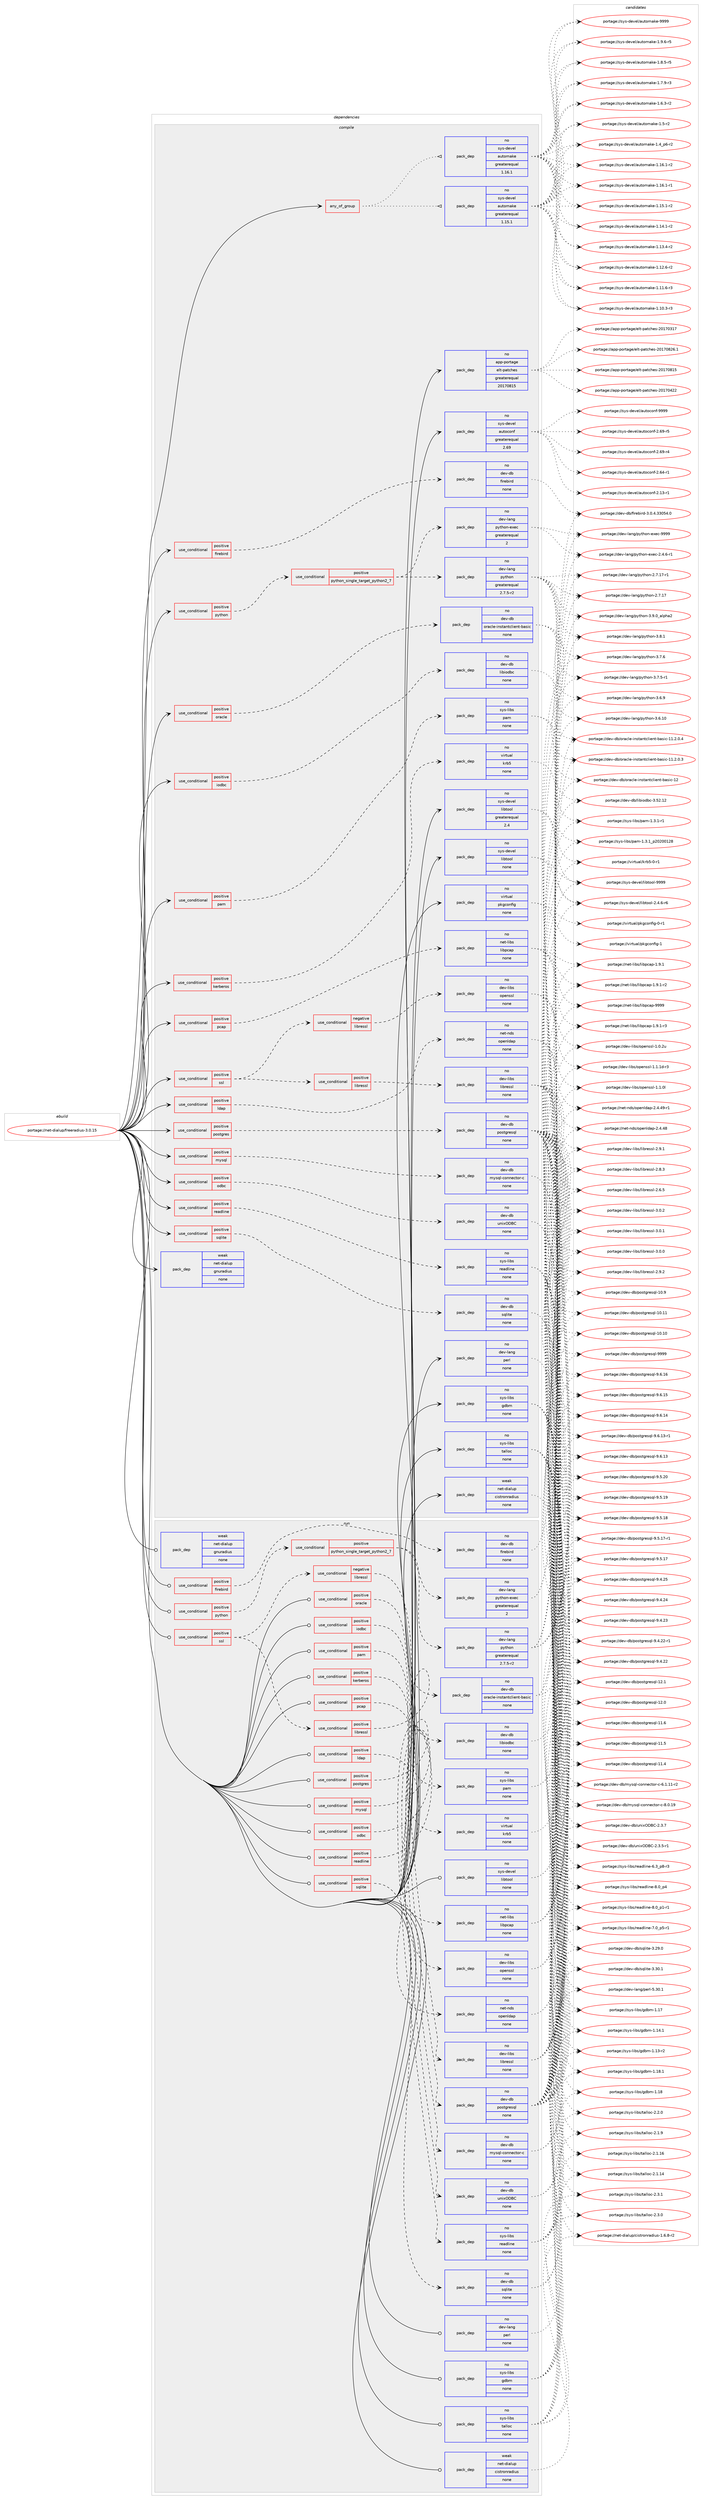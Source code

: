 digraph prolog {

# *************
# Graph options
# *************

newrank=true;
concentrate=true;
compound=true;
graph [rankdir=LR,fontname=Helvetica,fontsize=10,ranksep=1.5];#, ranksep=2.5, nodesep=0.2];
edge  [arrowhead=vee];
node  [fontname=Helvetica,fontsize=10];

# **********
# The ebuild
# **********

subgraph cluster_leftcol {
color=gray;
rank=same;
label=<<i>ebuild</i>>;
id [label="portage://net-dialup/freeradius-3.0.15", color=red, width=4, href="../net-dialup/freeradius-3.0.15.svg"];
}

# ****************
# The dependencies
# ****************

subgraph cluster_midcol {
color=gray;
label=<<i>dependencies</i>>;
subgraph cluster_compile {
fillcolor="#eeeeee";
style=filled;
label=<<i>compile</i>>;
subgraph any2296 {
dependency149334 [label=<<TABLE BORDER="0" CELLBORDER="1" CELLSPACING="0" CELLPADDING="4"><TR><TD CELLPADDING="10">any_of_group</TD></TR></TABLE>>, shape=none, color=red];subgraph pack113698 {
dependency149335 [label=<<TABLE BORDER="0" CELLBORDER="1" CELLSPACING="0" CELLPADDING="4" WIDTH="220"><TR><TD ROWSPAN="6" CELLPADDING="30">pack_dep</TD></TR><TR><TD WIDTH="110">no</TD></TR><TR><TD>sys-devel</TD></TR><TR><TD>automake</TD></TR><TR><TD>greaterequal</TD></TR><TR><TD>1.16.1</TD></TR></TABLE>>, shape=none, color=blue];
}
dependency149334:e -> dependency149335:w [weight=20,style="dotted",arrowhead="oinv"];
subgraph pack113699 {
dependency149336 [label=<<TABLE BORDER="0" CELLBORDER="1" CELLSPACING="0" CELLPADDING="4" WIDTH="220"><TR><TD ROWSPAN="6" CELLPADDING="30">pack_dep</TD></TR><TR><TD WIDTH="110">no</TD></TR><TR><TD>sys-devel</TD></TR><TR><TD>automake</TD></TR><TR><TD>greaterequal</TD></TR><TR><TD>1.15.1</TD></TR></TABLE>>, shape=none, color=blue];
}
dependency149334:e -> dependency149336:w [weight=20,style="dotted",arrowhead="oinv"];
}
id:e -> dependency149334:w [weight=20,style="solid",arrowhead="vee"];
subgraph cond33188 {
dependency149337 [label=<<TABLE BORDER="0" CELLBORDER="1" CELLSPACING="0" CELLPADDING="4"><TR><TD ROWSPAN="3" CELLPADDING="10">use_conditional</TD></TR><TR><TD>positive</TD></TR><TR><TD>firebird</TD></TR></TABLE>>, shape=none, color=red];
subgraph pack113700 {
dependency149338 [label=<<TABLE BORDER="0" CELLBORDER="1" CELLSPACING="0" CELLPADDING="4" WIDTH="220"><TR><TD ROWSPAN="6" CELLPADDING="30">pack_dep</TD></TR><TR><TD WIDTH="110">no</TD></TR><TR><TD>dev-db</TD></TR><TR><TD>firebird</TD></TR><TR><TD>none</TD></TR><TR><TD></TD></TR></TABLE>>, shape=none, color=blue];
}
dependency149337:e -> dependency149338:w [weight=20,style="dashed",arrowhead="vee"];
}
id:e -> dependency149337:w [weight=20,style="solid",arrowhead="vee"];
subgraph cond33189 {
dependency149339 [label=<<TABLE BORDER="0" CELLBORDER="1" CELLSPACING="0" CELLPADDING="4"><TR><TD ROWSPAN="3" CELLPADDING="10">use_conditional</TD></TR><TR><TD>positive</TD></TR><TR><TD>iodbc</TD></TR></TABLE>>, shape=none, color=red];
subgraph pack113701 {
dependency149340 [label=<<TABLE BORDER="0" CELLBORDER="1" CELLSPACING="0" CELLPADDING="4" WIDTH="220"><TR><TD ROWSPAN="6" CELLPADDING="30">pack_dep</TD></TR><TR><TD WIDTH="110">no</TD></TR><TR><TD>dev-db</TD></TR><TR><TD>libiodbc</TD></TR><TR><TD>none</TD></TR><TR><TD></TD></TR></TABLE>>, shape=none, color=blue];
}
dependency149339:e -> dependency149340:w [weight=20,style="dashed",arrowhead="vee"];
}
id:e -> dependency149339:w [weight=20,style="solid",arrowhead="vee"];
subgraph cond33190 {
dependency149341 [label=<<TABLE BORDER="0" CELLBORDER="1" CELLSPACING="0" CELLPADDING="4"><TR><TD ROWSPAN="3" CELLPADDING="10">use_conditional</TD></TR><TR><TD>positive</TD></TR><TR><TD>kerberos</TD></TR></TABLE>>, shape=none, color=red];
subgraph pack113702 {
dependency149342 [label=<<TABLE BORDER="0" CELLBORDER="1" CELLSPACING="0" CELLPADDING="4" WIDTH="220"><TR><TD ROWSPAN="6" CELLPADDING="30">pack_dep</TD></TR><TR><TD WIDTH="110">no</TD></TR><TR><TD>virtual</TD></TR><TR><TD>krb5</TD></TR><TR><TD>none</TD></TR><TR><TD></TD></TR></TABLE>>, shape=none, color=blue];
}
dependency149341:e -> dependency149342:w [weight=20,style="dashed",arrowhead="vee"];
}
id:e -> dependency149341:w [weight=20,style="solid",arrowhead="vee"];
subgraph cond33191 {
dependency149343 [label=<<TABLE BORDER="0" CELLBORDER="1" CELLSPACING="0" CELLPADDING="4"><TR><TD ROWSPAN="3" CELLPADDING="10">use_conditional</TD></TR><TR><TD>positive</TD></TR><TR><TD>ldap</TD></TR></TABLE>>, shape=none, color=red];
subgraph pack113703 {
dependency149344 [label=<<TABLE BORDER="0" CELLBORDER="1" CELLSPACING="0" CELLPADDING="4" WIDTH="220"><TR><TD ROWSPAN="6" CELLPADDING="30">pack_dep</TD></TR><TR><TD WIDTH="110">no</TD></TR><TR><TD>net-nds</TD></TR><TR><TD>openldap</TD></TR><TR><TD>none</TD></TR><TR><TD></TD></TR></TABLE>>, shape=none, color=blue];
}
dependency149343:e -> dependency149344:w [weight=20,style="dashed",arrowhead="vee"];
}
id:e -> dependency149343:w [weight=20,style="solid",arrowhead="vee"];
subgraph cond33192 {
dependency149345 [label=<<TABLE BORDER="0" CELLBORDER="1" CELLSPACING="0" CELLPADDING="4"><TR><TD ROWSPAN="3" CELLPADDING="10">use_conditional</TD></TR><TR><TD>positive</TD></TR><TR><TD>mysql</TD></TR></TABLE>>, shape=none, color=red];
subgraph pack113704 {
dependency149346 [label=<<TABLE BORDER="0" CELLBORDER="1" CELLSPACING="0" CELLPADDING="4" WIDTH="220"><TR><TD ROWSPAN="6" CELLPADDING="30">pack_dep</TD></TR><TR><TD WIDTH="110">no</TD></TR><TR><TD>dev-db</TD></TR><TR><TD>mysql-connector-c</TD></TR><TR><TD>none</TD></TR><TR><TD></TD></TR></TABLE>>, shape=none, color=blue];
}
dependency149345:e -> dependency149346:w [weight=20,style="dashed",arrowhead="vee"];
}
id:e -> dependency149345:w [weight=20,style="solid",arrowhead="vee"];
subgraph cond33193 {
dependency149347 [label=<<TABLE BORDER="0" CELLBORDER="1" CELLSPACING="0" CELLPADDING="4"><TR><TD ROWSPAN="3" CELLPADDING="10">use_conditional</TD></TR><TR><TD>positive</TD></TR><TR><TD>odbc</TD></TR></TABLE>>, shape=none, color=red];
subgraph pack113705 {
dependency149348 [label=<<TABLE BORDER="0" CELLBORDER="1" CELLSPACING="0" CELLPADDING="4" WIDTH="220"><TR><TD ROWSPAN="6" CELLPADDING="30">pack_dep</TD></TR><TR><TD WIDTH="110">no</TD></TR><TR><TD>dev-db</TD></TR><TR><TD>unixODBC</TD></TR><TR><TD>none</TD></TR><TR><TD></TD></TR></TABLE>>, shape=none, color=blue];
}
dependency149347:e -> dependency149348:w [weight=20,style="dashed",arrowhead="vee"];
}
id:e -> dependency149347:w [weight=20,style="solid",arrowhead="vee"];
subgraph cond33194 {
dependency149349 [label=<<TABLE BORDER="0" CELLBORDER="1" CELLSPACING="0" CELLPADDING="4"><TR><TD ROWSPAN="3" CELLPADDING="10">use_conditional</TD></TR><TR><TD>positive</TD></TR><TR><TD>oracle</TD></TR></TABLE>>, shape=none, color=red];
subgraph pack113706 {
dependency149350 [label=<<TABLE BORDER="0" CELLBORDER="1" CELLSPACING="0" CELLPADDING="4" WIDTH="220"><TR><TD ROWSPAN="6" CELLPADDING="30">pack_dep</TD></TR><TR><TD WIDTH="110">no</TD></TR><TR><TD>dev-db</TD></TR><TR><TD>oracle-instantclient-basic</TD></TR><TR><TD>none</TD></TR><TR><TD></TD></TR></TABLE>>, shape=none, color=blue];
}
dependency149349:e -> dependency149350:w [weight=20,style="dashed",arrowhead="vee"];
}
id:e -> dependency149349:w [weight=20,style="solid",arrowhead="vee"];
subgraph cond33195 {
dependency149351 [label=<<TABLE BORDER="0" CELLBORDER="1" CELLSPACING="0" CELLPADDING="4"><TR><TD ROWSPAN="3" CELLPADDING="10">use_conditional</TD></TR><TR><TD>positive</TD></TR><TR><TD>pam</TD></TR></TABLE>>, shape=none, color=red];
subgraph pack113707 {
dependency149352 [label=<<TABLE BORDER="0" CELLBORDER="1" CELLSPACING="0" CELLPADDING="4" WIDTH="220"><TR><TD ROWSPAN="6" CELLPADDING="30">pack_dep</TD></TR><TR><TD WIDTH="110">no</TD></TR><TR><TD>sys-libs</TD></TR><TR><TD>pam</TD></TR><TR><TD>none</TD></TR><TR><TD></TD></TR></TABLE>>, shape=none, color=blue];
}
dependency149351:e -> dependency149352:w [weight=20,style="dashed",arrowhead="vee"];
}
id:e -> dependency149351:w [weight=20,style="solid",arrowhead="vee"];
subgraph cond33196 {
dependency149353 [label=<<TABLE BORDER="0" CELLBORDER="1" CELLSPACING="0" CELLPADDING="4"><TR><TD ROWSPAN="3" CELLPADDING="10">use_conditional</TD></TR><TR><TD>positive</TD></TR><TR><TD>pcap</TD></TR></TABLE>>, shape=none, color=red];
subgraph pack113708 {
dependency149354 [label=<<TABLE BORDER="0" CELLBORDER="1" CELLSPACING="0" CELLPADDING="4" WIDTH="220"><TR><TD ROWSPAN="6" CELLPADDING="30">pack_dep</TD></TR><TR><TD WIDTH="110">no</TD></TR><TR><TD>net-libs</TD></TR><TR><TD>libpcap</TD></TR><TR><TD>none</TD></TR><TR><TD></TD></TR></TABLE>>, shape=none, color=blue];
}
dependency149353:e -> dependency149354:w [weight=20,style="dashed",arrowhead="vee"];
}
id:e -> dependency149353:w [weight=20,style="solid",arrowhead="vee"];
subgraph cond33197 {
dependency149355 [label=<<TABLE BORDER="0" CELLBORDER="1" CELLSPACING="0" CELLPADDING="4"><TR><TD ROWSPAN="3" CELLPADDING="10">use_conditional</TD></TR><TR><TD>positive</TD></TR><TR><TD>postgres</TD></TR></TABLE>>, shape=none, color=red];
subgraph pack113709 {
dependency149356 [label=<<TABLE BORDER="0" CELLBORDER="1" CELLSPACING="0" CELLPADDING="4" WIDTH="220"><TR><TD ROWSPAN="6" CELLPADDING="30">pack_dep</TD></TR><TR><TD WIDTH="110">no</TD></TR><TR><TD>dev-db</TD></TR><TR><TD>postgresql</TD></TR><TR><TD>none</TD></TR><TR><TD></TD></TR></TABLE>>, shape=none, color=blue];
}
dependency149355:e -> dependency149356:w [weight=20,style="dashed",arrowhead="vee"];
}
id:e -> dependency149355:w [weight=20,style="solid",arrowhead="vee"];
subgraph cond33198 {
dependency149357 [label=<<TABLE BORDER="0" CELLBORDER="1" CELLSPACING="0" CELLPADDING="4"><TR><TD ROWSPAN="3" CELLPADDING="10">use_conditional</TD></TR><TR><TD>positive</TD></TR><TR><TD>python</TD></TR></TABLE>>, shape=none, color=red];
subgraph cond33199 {
dependency149358 [label=<<TABLE BORDER="0" CELLBORDER="1" CELLSPACING="0" CELLPADDING="4"><TR><TD ROWSPAN="3" CELLPADDING="10">use_conditional</TD></TR><TR><TD>positive</TD></TR><TR><TD>python_single_target_python2_7</TD></TR></TABLE>>, shape=none, color=red];
subgraph pack113710 {
dependency149359 [label=<<TABLE BORDER="0" CELLBORDER="1" CELLSPACING="0" CELLPADDING="4" WIDTH="220"><TR><TD ROWSPAN="6" CELLPADDING="30">pack_dep</TD></TR><TR><TD WIDTH="110">no</TD></TR><TR><TD>dev-lang</TD></TR><TR><TD>python</TD></TR><TR><TD>greaterequal</TD></TR><TR><TD>2.7.5-r2</TD></TR></TABLE>>, shape=none, color=blue];
}
dependency149358:e -> dependency149359:w [weight=20,style="dashed",arrowhead="vee"];
subgraph pack113711 {
dependency149360 [label=<<TABLE BORDER="0" CELLBORDER="1" CELLSPACING="0" CELLPADDING="4" WIDTH="220"><TR><TD ROWSPAN="6" CELLPADDING="30">pack_dep</TD></TR><TR><TD WIDTH="110">no</TD></TR><TR><TD>dev-lang</TD></TR><TR><TD>python-exec</TD></TR><TR><TD>greaterequal</TD></TR><TR><TD>2</TD></TR></TABLE>>, shape=none, color=blue];
}
dependency149358:e -> dependency149360:w [weight=20,style="dashed",arrowhead="vee"];
}
dependency149357:e -> dependency149358:w [weight=20,style="dashed",arrowhead="vee"];
}
id:e -> dependency149357:w [weight=20,style="solid",arrowhead="vee"];
subgraph cond33200 {
dependency149361 [label=<<TABLE BORDER="0" CELLBORDER="1" CELLSPACING="0" CELLPADDING="4"><TR><TD ROWSPAN="3" CELLPADDING="10">use_conditional</TD></TR><TR><TD>positive</TD></TR><TR><TD>readline</TD></TR></TABLE>>, shape=none, color=red];
subgraph pack113712 {
dependency149362 [label=<<TABLE BORDER="0" CELLBORDER="1" CELLSPACING="0" CELLPADDING="4" WIDTH="220"><TR><TD ROWSPAN="6" CELLPADDING="30">pack_dep</TD></TR><TR><TD WIDTH="110">no</TD></TR><TR><TD>sys-libs</TD></TR><TR><TD>readline</TD></TR><TR><TD>none</TD></TR><TR><TD></TD></TR></TABLE>>, shape=none, color=blue];
}
dependency149361:e -> dependency149362:w [weight=20,style="dashed",arrowhead="vee"];
}
id:e -> dependency149361:w [weight=20,style="solid",arrowhead="vee"];
subgraph cond33201 {
dependency149363 [label=<<TABLE BORDER="0" CELLBORDER="1" CELLSPACING="0" CELLPADDING="4"><TR><TD ROWSPAN="3" CELLPADDING="10">use_conditional</TD></TR><TR><TD>positive</TD></TR><TR><TD>sqlite</TD></TR></TABLE>>, shape=none, color=red];
subgraph pack113713 {
dependency149364 [label=<<TABLE BORDER="0" CELLBORDER="1" CELLSPACING="0" CELLPADDING="4" WIDTH="220"><TR><TD ROWSPAN="6" CELLPADDING="30">pack_dep</TD></TR><TR><TD WIDTH="110">no</TD></TR><TR><TD>dev-db</TD></TR><TR><TD>sqlite</TD></TR><TR><TD>none</TD></TR><TR><TD></TD></TR></TABLE>>, shape=none, color=blue];
}
dependency149363:e -> dependency149364:w [weight=20,style="dashed",arrowhead="vee"];
}
id:e -> dependency149363:w [weight=20,style="solid",arrowhead="vee"];
subgraph cond33202 {
dependency149365 [label=<<TABLE BORDER="0" CELLBORDER="1" CELLSPACING="0" CELLPADDING="4"><TR><TD ROWSPAN="3" CELLPADDING="10">use_conditional</TD></TR><TR><TD>positive</TD></TR><TR><TD>ssl</TD></TR></TABLE>>, shape=none, color=red];
subgraph cond33203 {
dependency149366 [label=<<TABLE BORDER="0" CELLBORDER="1" CELLSPACING="0" CELLPADDING="4"><TR><TD ROWSPAN="3" CELLPADDING="10">use_conditional</TD></TR><TR><TD>negative</TD></TR><TR><TD>libressl</TD></TR></TABLE>>, shape=none, color=red];
subgraph pack113714 {
dependency149367 [label=<<TABLE BORDER="0" CELLBORDER="1" CELLSPACING="0" CELLPADDING="4" WIDTH="220"><TR><TD ROWSPAN="6" CELLPADDING="30">pack_dep</TD></TR><TR><TD WIDTH="110">no</TD></TR><TR><TD>dev-libs</TD></TR><TR><TD>openssl</TD></TR><TR><TD>none</TD></TR><TR><TD></TD></TR></TABLE>>, shape=none, color=blue];
}
dependency149366:e -> dependency149367:w [weight=20,style="dashed",arrowhead="vee"];
}
dependency149365:e -> dependency149366:w [weight=20,style="dashed",arrowhead="vee"];
subgraph cond33204 {
dependency149368 [label=<<TABLE BORDER="0" CELLBORDER="1" CELLSPACING="0" CELLPADDING="4"><TR><TD ROWSPAN="3" CELLPADDING="10">use_conditional</TD></TR><TR><TD>positive</TD></TR><TR><TD>libressl</TD></TR></TABLE>>, shape=none, color=red];
subgraph pack113715 {
dependency149369 [label=<<TABLE BORDER="0" CELLBORDER="1" CELLSPACING="0" CELLPADDING="4" WIDTH="220"><TR><TD ROWSPAN="6" CELLPADDING="30">pack_dep</TD></TR><TR><TD WIDTH="110">no</TD></TR><TR><TD>dev-libs</TD></TR><TR><TD>libressl</TD></TR><TR><TD>none</TD></TR><TR><TD></TD></TR></TABLE>>, shape=none, color=blue];
}
dependency149368:e -> dependency149369:w [weight=20,style="dashed",arrowhead="vee"];
}
dependency149365:e -> dependency149368:w [weight=20,style="dashed",arrowhead="vee"];
}
id:e -> dependency149365:w [weight=20,style="solid",arrowhead="vee"];
subgraph pack113716 {
dependency149370 [label=<<TABLE BORDER="0" CELLBORDER="1" CELLSPACING="0" CELLPADDING="4" WIDTH="220"><TR><TD ROWSPAN="6" CELLPADDING="30">pack_dep</TD></TR><TR><TD WIDTH="110">no</TD></TR><TR><TD>app-portage</TD></TR><TR><TD>elt-patches</TD></TR><TR><TD>greaterequal</TD></TR><TR><TD>20170815</TD></TR></TABLE>>, shape=none, color=blue];
}
id:e -> dependency149370:w [weight=20,style="solid",arrowhead="vee"];
subgraph pack113717 {
dependency149371 [label=<<TABLE BORDER="0" CELLBORDER="1" CELLSPACING="0" CELLPADDING="4" WIDTH="220"><TR><TD ROWSPAN="6" CELLPADDING="30">pack_dep</TD></TR><TR><TD WIDTH="110">no</TD></TR><TR><TD>dev-lang</TD></TR><TR><TD>perl</TD></TR><TR><TD>none</TD></TR><TR><TD></TD></TR></TABLE>>, shape=none, color=blue];
}
id:e -> dependency149371:w [weight=20,style="solid",arrowhead="vee"];
subgraph pack113718 {
dependency149372 [label=<<TABLE BORDER="0" CELLBORDER="1" CELLSPACING="0" CELLPADDING="4" WIDTH="220"><TR><TD ROWSPAN="6" CELLPADDING="30">pack_dep</TD></TR><TR><TD WIDTH="110">no</TD></TR><TR><TD>sys-devel</TD></TR><TR><TD>autoconf</TD></TR><TR><TD>greaterequal</TD></TR><TR><TD>2.69</TD></TR></TABLE>>, shape=none, color=blue];
}
id:e -> dependency149372:w [weight=20,style="solid",arrowhead="vee"];
subgraph pack113719 {
dependency149373 [label=<<TABLE BORDER="0" CELLBORDER="1" CELLSPACING="0" CELLPADDING="4" WIDTH="220"><TR><TD ROWSPAN="6" CELLPADDING="30">pack_dep</TD></TR><TR><TD WIDTH="110">no</TD></TR><TR><TD>sys-devel</TD></TR><TR><TD>libtool</TD></TR><TR><TD>greaterequal</TD></TR><TR><TD>2.4</TD></TR></TABLE>>, shape=none, color=blue];
}
id:e -> dependency149373:w [weight=20,style="solid",arrowhead="vee"];
subgraph pack113720 {
dependency149374 [label=<<TABLE BORDER="0" CELLBORDER="1" CELLSPACING="0" CELLPADDING="4" WIDTH="220"><TR><TD ROWSPAN="6" CELLPADDING="30">pack_dep</TD></TR><TR><TD WIDTH="110">no</TD></TR><TR><TD>sys-devel</TD></TR><TR><TD>libtool</TD></TR><TR><TD>none</TD></TR><TR><TD></TD></TR></TABLE>>, shape=none, color=blue];
}
id:e -> dependency149374:w [weight=20,style="solid",arrowhead="vee"];
subgraph pack113721 {
dependency149375 [label=<<TABLE BORDER="0" CELLBORDER="1" CELLSPACING="0" CELLPADDING="4" WIDTH="220"><TR><TD ROWSPAN="6" CELLPADDING="30">pack_dep</TD></TR><TR><TD WIDTH="110">no</TD></TR><TR><TD>sys-libs</TD></TR><TR><TD>gdbm</TD></TR><TR><TD>none</TD></TR><TR><TD></TD></TR></TABLE>>, shape=none, color=blue];
}
id:e -> dependency149375:w [weight=20,style="solid",arrowhead="vee"];
subgraph pack113722 {
dependency149376 [label=<<TABLE BORDER="0" CELLBORDER="1" CELLSPACING="0" CELLPADDING="4" WIDTH="220"><TR><TD ROWSPAN="6" CELLPADDING="30">pack_dep</TD></TR><TR><TD WIDTH="110">no</TD></TR><TR><TD>sys-libs</TD></TR><TR><TD>talloc</TD></TR><TR><TD>none</TD></TR><TR><TD></TD></TR></TABLE>>, shape=none, color=blue];
}
id:e -> dependency149376:w [weight=20,style="solid",arrowhead="vee"];
subgraph pack113723 {
dependency149377 [label=<<TABLE BORDER="0" CELLBORDER="1" CELLSPACING="0" CELLPADDING="4" WIDTH="220"><TR><TD ROWSPAN="6" CELLPADDING="30">pack_dep</TD></TR><TR><TD WIDTH="110">no</TD></TR><TR><TD>virtual</TD></TR><TR><TD>pkgconfig</TD></TR><TR><TD>none</TD></TR><TR><TD></TD></TR></TABLE>>, shape=none, color=blue];
}
id:e -> dependency149377:w [weight=20,style="solid",arrowhead="vee"];
subgraph pack113724 {
dependency149378 [label=<<TABLE BORDER="0" CELLBORDER="1" CELLSPACING="0" CELLPADDING="4" WIDTH="220"><TR><TD ROWSPAN="6" CELLPADDING="30">pack_dep</TD></TR><TR><TD WIDTH="110">weak</TD></TR><TR><TD>net-dialup</TD></TR><TR><TD>cistronradius</TD></TR><TR><TD>none</TD></TR><TR><TD></TD></TR></TABLE>>, shape=none, color=blue];
}
id:e -> dependency149378:w [weight=20,style="solid",arrowhead="vee"];
subgraph pack113725 {
dependency149379 [label=<<TABLE BORDER="0" CELLBORDER="1" CELLSPACING="0" CELLPADDING="4" WIDTH="220"><TR><TD ROWSPAN="6" CELLPADDING="30">pack_dep</TD></TR><TR><TD WIDTH="110">weak</TD></TR><TR><TD>net-dialup</TD></TR><TR><TD>gnuradius</TD></TR><TR><TD>none</TD></TR><TR><TD></TD></TR></TABLE>>, shape=none, color=blue];
}
id:e -> dependency149379:w [weight=20,style="solid",arrowhead="vee"];
}
subgraph cluster_compileandrun {
fillcolor="#eeeeee";
style=filled;
label=<<i>compile and run</i>>;
}
subgraph cluster_run {
fillcolor="#eeeeee";
style=filled;
label=<<i>run</i>>;
subgraph cond33205 {
dependency149380 [label=<<TABLE BORDER="0" CELLBORDER="1" CELLSPACING="0" CELLPADDING="4"><TR><TD ROWSPAN="3" CELLPADDING="10">use_conditional</TD></TR><TR><TD>positive</TD></TR><TR><TD>firebird</TD></TR></TABLE>>, shape=none, color=red];
subgraph pack113726 {
dependency149381 [label=<<TABLE BORDER="0" CELLBORDER="1" CELLSPACING="0" CELLPADDING="4" WIDTH="220"><TR><TD ROWSPAN="6" CELLPADDING="30">pack_dep</TD></TR><TR><TD WIDTH="110">no</TD></TR><TR><TD>dev-db</TD></TR><TR><TD>firebird</TD></TR><TR><TD>none</TD></TR><TR><TD></TD></TR></TABLE>>, shape=none, color=blue];
}
dependency149380:e -> dependency149381:w [weight=20,style="dashed",arrowhead="vee"];
}
id:e -> dependency149380:w [weight=20,style="solid",arrowhead="odot"];
subgraph cond33206 {
dependency149382 [label=<<TABLE BORDER="0" CELLBORDER="1" CELLSPACING="0" CELLPADDING="4"><TR><TD ROWSPAN="3" CELLPADDING="10">use_conditional</TD></TR><TR><TD>positive</TD></TR><TR><TD>iodbc</TD></TR></TABLE>>, shape=none, color=red];
subgraph pack113727 {
dependency149383 [label=<<TABLE BORDER="0" CELLBORDER="1" CELLSPACING="0" CELLPADDING="4" WIDTH="220"><TR><TD ROWSPAN="6" CELLPADDING="30">pack_dep</TD></TR><TR><TD WIDTH="110">no</TD></TR><TR><TD>dev-db</TD></TR><TR><TD>libiodbc</TD></TR><TR><TD>none</TD></TR><TR><TD></TD></TR></TABLE>>, shape=none, color=blue];
}
dependency149382:e -> dependency149383:w [weight=20,style="dashed",arrowhead="vee"];
}
id:e -> dependency149382:w [weight=20,style="solid",arrowhead="odot"];
subgraph cond33207 {
dependency149384 [label=<<TABLE BORDER="0" CELLBORDER="1" CELLSPACING="0" CELLPADDING="4"><TR><TD ROWSPAN="3" CELLPADDING="10">use_conditional</TD></TR><TR><TD>positive</TD></TR><TR><TD>kerberos</TD></TR></TABLE>>, shape=none, color=red];
subgraph pack113728 {
dependency149385 [label=<<TABLE BORDER="0" CELLBORDER="1" CELLSPACING="0" CELLPADDING="4" WIDTH="220"><TR><TD ROWSPAN="6" CELLPADDING="30">pack_dep</TD></TR><TR><TD WIDTH="110">no</TD></TR><TR><TD>virtual</TD></TR><TR><TD>krb5</TD></TR><TR><TD>none</TD></TR><TR><TD></TD></TR></TABLE>>, shape=none, color=blue];
}
dependency149384:e -> dependency149385:w [weight=20,style="dashed",arrowhead="vee"];
}
id:e -> dependency149384:w [weight=20,style="solid",arrowhead="odot"];
subgraph cond33208 {
dependency149386 [label=<<TABLE BORDER="0" CELLBORDER="1" CELLSPACING="0" CELLPADDING="4"><TR><TD ROWSPAN="3" CELLPADDING="10">use_conditional</TD></TR><TR><TD>positive</TD></TR><TR><TD>ldap</TD></TR></TABLE>>, shape=none, color=red];
subgraph pack113729 {
dependency149387 [label=<<TABLE BORDER="0" CELLBORDER="1" CELLSPACING="0" CELLPADDING="4" WIDTH="220"><TR><TD ROWSPAN="6" CELLPADDING="30">pack_dep</TD></TR><TR><TD WIDTH="110">no</TD></TR><TR><TD>net-nds</TD></TR><TR><TD>openldap</TD></TR><TR><TD>none</TD></TR><TR><TD></TD></TR></TABLE>>, shape=none, color=blue];
}
dependency149386:e -> dependency149387:w [weight=20,style="dashed",arrowhead="vee"];
}
id:e -> dependency149386:w [weight=20,style="solid",arrowhead="odot"];
subgraph cond33209 {
dependency149388 [label=<<TABLE BORDER="0" CELLBORDER="1" CELLSPACING="0" CELLPADDING="4"><TR><TD ROWSPAN="3" CELLPADDING="10">use_conditional</TD></TR><TR><TD>positive</TD></TR><TR><TD>mysql</TD></TR></TABLE>>, shape=none, color=red];
subgraph pack113730 {
dependency149389 [label=<<TABLE BORDER="0" CELLBORDER="1" CELLSPACING="0" CELLPADDING="4" WIDTH="220"><TR><TD ROWSPAN="6" CELLPADDING="30">pack_dep</TD></TR><TR><TD WIDTH="110">no</TD></TR><TR><TD>dev-db</TD></TR><TR><TD>mysql-connector-c</TD></TR><TR><TD>none</TD></TR><TR><TD></TD></TR></TABLE>>, shape=none, color=blue];
}
dependency149388:e -> dependency149389:w [weight=20,style="dashed",arrowhead="vee"];
}
id:e -> dependency149388:w [weight=20,style="solid",arrowhead="odot"];
subgraph cond33210 {
dependency149390 [label=<<TABLE BORDER="0" CELLBORDER="1" CELLSPACING="0" CELLPADDING="4"><TR><TD ROWSPAN="3" CELLPADDING="10">use_conditional</TD></TR><TR><TD>positive</TD></TR><TR><TD>odbc</TD></TR></TABLE>>, shape=none, color=red];
subgraph pack113731 {
dependency149391 [label=<<TABLE BORDER="0" CELLBORDER="1" CELLSPACING="0" CELLPADDING="4" WIDTH="220"><TR><TD ROWSPAN="6" CELLPADDING="30">pack_dep</TD></TR><TR><TD WIDTH="110">no</TD></TR><TR><TD>dev-db</TD></TR><TR><TD>unixODBC</TD></TR><TR><TD>none</TD></TR><TR><TD></TD></TR></TABLE>>, shape=none, color=blue];
}
dependency149390:e -> dependency149391:w [weight=20,style="dashed",arrowhead="vee"];
}
id:e -> dependency149390:w [weight=20,style="solid",arrowhead="odot"];
subgraph cond33211 {
dependency149392 [label=<<TABLE BORDER="0" CELLBORDER="1" CELLSPACING="0" CELLPADDING="4"><TR><TD ROWSPAN="3" CELLPADDING="10">use_conditional</TD></TR><TR><TD>positive</TD></TR><TR><TD>oracle</TD></TR></TABLE>>, shape=none, color=red];
subgraph pack113732 {
dependency149393 [label=<<TABLE BORDER="0" CELLBORDER="1" CELLSPACING="0" CELLPADDING="4" WIDTH="220"><TR><TD ROWSPAN="6" CELLPADDING="30">pack_dep</TD></TR><TR><TD WIDTH="110">no</TD></TR><TR><TD>dev-db</TD></TR><TR><TD>oracle-instantclient-basic</TD></TR><TR><TD>none</TD></TR><TR><TD></TD></TR></TABLE>>, shape=none, color=blue];
}
dependency149392:e -> dependency149393:w [weight=20,style="dashed",arrowhead="vee"];
}
id:e -> dependency149392:w [weight=20,style="solid",arrowhead="odot"];
subgraph cond33212 {
dependency149394 [label=<<TABLE BORDER="0" CELLBORDER="1" CELLSPACING="0" CELLPADDING="4"><TR><TD ROWSPAN="3" CELLPADDING="10">use_conditional</TD></TR><TR><TD>positive</TD></TR><TR><TD>pam</TD></TR></TABLE>>, shape=none, color=red];
subgraph pack113733 {
dependency149395 [label=<<TABLE BORDER="0" CELLBORDER="1" CELLSPACING="0" CELLPADDING="4" WIDTH="220"><TR><TD ROWSPAN="6" CELLPADDING="30">pack_dep</TD></TR><TR><TD WIDTH="110">no</TD></TR><TR><TD>sys-libs</TD></TR><TR><TD>pam</TD></TR><TR><TD>none</TD></TR><TR><TD></TD></TR></TABLE>>, shape=none, color=blue];
}
dependency149394:e -> dependency149395:w [weight=20,style="dashed",arrowhead="vee"];
}
id:e -> dependency149394:w [weight=20,style="solid",arrowhead="odot"];
subgraph cond33213 {
dependency149396 [label=<<TABLE BORDER="0" CELLBORDER="1" CELLSPACING="0" CELLPADDING="4"><TR><TD ROWSPAN="3" CELLPADDING="10">use_conditional</TD></TR><TR><TD>positive</TD></TR><TR><TD>pcap</TD></TR></TABLE>>, shape=none, color=red];
subgraph pack113734 {
dependency149397 [label=<<TABLE BORDER="0" CELLBORDER="1" CELLSPACING="0" CELLPADDING="4" WIDTH="220"><TR><TD ROWSPAN="6" CELLPADDING="30">pack_dep</TD></TR><TR><TD WIDTH="110">no</TD></TR><TR><TD>net-libs</TD></TR><TR><TD>libpcap</TD></TR><TR><TD>none</TD></TR><TR><TD></TD></TR></TABLE>>, shape=none, color=blue];
}
dependency149396:e -> dependency149397:w [weight=20,style="dashed",arrowhead="vee"];
}
id:e -> dependency149396:w [weight=20,style="solid",arrowhead="odot"];
subgraph cond33214 {
dependency149398 [label=<<TABLE BORDER="0" CELLBORDER="1" CELLSPACING="0" CELLPADDING="4"><TR><TD ROWSPAN="3" CELLPADDING="10">use_conditional</TD></TR><TR><TD>positive</TD></TR><TR><TD>postgres</TD></TR></TABLE>>, shape=none, color=red];
subgraph pack113735 {
dependency149399 [label=<<TABLE BORDER="0" CELLBORDER="1" CELLSPACING="0" CELLPADDING="4" WIDTH="220"><TR><TD ROWSPAN="6" CELLPADDING="30">pack_dep</TD></TR><TR><TD WIDTH="110">no</TD></TR><TR><TD>dev-db</TD></TR><TR><TD>postgresql</TD></TR><TR><TD>none</TD></TR><TR><TD></TD></TR></TABLE>>, shape=none, color=blue];
}
dependency149398:e -> dependency149399:w [weight=20,style="dashed",arrowhead="vee"];
}
id:e -> dependency149398:w [weight=20,style="solid",arrowhead="odot"];
subgraph cond33215 {
dependency149400 [label=<<TABLE BORDER="0" CELLBORDER="1" CELLSPACING="0" CELLPADDING="4"><TR><TD ROWSPAN="3" CELLPADDING="10">use_conditional</TD></TR><TR><TD>positive</TD></TR><TR><TD>python</TD></TR></TABLE>>, shape=none, color=red];
subgraph cond33216 {
dependency149401 [label=<<TABLE BORDER="0" CELLBORDER="1" CELLSPACING="0" CELLPADDING="4"><TR><TD ROWSPAN="3" CELLPADDING="10">use_conditional</TD></TR><TR><TD>positive</TD></TR><TR><TD>python_single_target_python2_7</TD></TR></TABLE>>, shape=none, color=red];
subgraph pack113736 {
dependency149402 [label=<<TABLE BORDER="0" CELLBORDER="1" CELLSPACING="0" CELLPADDING="4" WIDTH="220"><TR><TD ROWSPAN="6" CELLPADDING="30">pack_dep</TD></TR><TR><TD WIDTH="110">no</TD></TR><TR><TD>dev-lang</TD></TR><TR><TD>python</TD></TR><TR><TD>greaterequal</TD></TR><TR><TD>2.7.5-r2</TD></TR></TABLE>>, shape=none, color=blue];
}
dependency149401:e -> dependency149402:w [weight=20,style="dashed",arrowhead="vee"];
subgraph pack113737 {
dependency149403 [label=<<TABLE BORDER="0" CELLBORDER="1" CELLSPACING="0" CELLPADDING="4" WIDTH="220"><TR><TD ROWSPAN="6" CELLPADDING="30">pack_dep</TD></TR><TR><TD WIDTH="110">no</TD></TR><TR><TD>dev-lang</TD></TR><TR><TD>python-exec</TD></TR><TR><TD>greaterequal</TD></TR><TR><TD>2</TD></TR></TABLE>>, shape=none, color=blue];
}
dependency149401:e -> dependency149403:w [weight=20,style="dashed",arrowhead="vee"];
}
dependency149400:e -> dependency149401:w [weight=20,style="dashed",arrowhead="vee"];
}
id:e -> dependency149400:w [weight=20,style="solid",arrowhead="odot"];
subgraph cond33217 {
dependency149404 [label=<<TABLE BORDER="0" CELLBORDER="1" CELLSPACING="0" CELLPADDING="4"><TR><TD ROWSPAN="3" CELLPADDING="10">use_conditional</TD></TR><TR><TD>positive</TD></TR><TR><TD>readline</TD></TR></TABLE>>, shape=none, color=red];
subgraph pack113738 {
dependency149405 [label=<<TABLE BORDER="0" CELLBORDER="1" CELLSPACING="0" CELLPADDING="4" WIDTH="220"><TR><TD ROWSPAN="6" CELLPADDING="30">pack_dep</TD></TR><TR><TD WIDTH="110">no</TD></TR><TR><TD>sys-libs</TD></TR><TR><TD>readline</TD></TR><TR><TD>none</TD></TR><TR><TD></TD></TR></TABLE>>, shape=none, color=blue];
}
dependency149404:e -> dependency149405:w [weight=20,style="dashed",arrowhead="vee"];
}
id:e -> dependency149404:w [weight=20,style="solid",arrowhead="odot"];
subgraph cond33218 {
dependency149406 [label=<<TABLE BORDER="0" CELLBORDER="1" CELLSPACING="0" CELLPADDING="4"><TR><TD ROWSPAN="3" CELLPADDING="10">use_conditional</TD></TR><TR><TD>positive</TD></TR><TR><TD>sqlite</TD></TR></TABLE>>, shape=none, color=red];
subgraph pack113739 {
dependency149407 [label=<<TABLE BORDER="0" CELLBORDER="1" CELLSPACING="0" CELLPADDING="4" WIDTH="220"><TR><TD ROWSPAN="6" CELLPADDING="30">pack_dep</TD></TR><TR><TD WIDTH="110">no</TD></TR><TR><TD>dev-db</TD></TR><TR><TD>sqlite</TD></TR><TR><TD>none</TD></TR><TR><TD></TD></TR></TABLE>>, shape=none, color=blue];
}
dependency149406:e -> dependency149407:w [weight=20,style="dashed",arrowhead="vee"];
}
id:e -> dependency149406:w [weight=20,style="solid",arrowhead="odot"];
subgraph cond33219 {
dependency149408 [label=<<TABLE BORDER="0" CELLBORDER="1" CELLSPACING="0" CELLPADDING="4"><TR><TD ROWSPAN="3" CELLPADDING="10">use_conditional</TD></TR><TR><TD>positive</TD></TR><TR><TD>ssl</TD></TR></TABLE>>, shape=none, color=red];
subgraph cond33220 {
dependency149409 [label=<<TABLE BORDER="0" CELLBORDER="1" CELLSPACING="0" CELLPADDING="4"><TR><TD ROWSPAN="3" CELLPADDING="10">use_conditional</TD></TR><TR><TD>negative</TD></TR><TR><TD>libressl</TD></TR></TABLE>>, shape=none, color=red];
subgraph pack113740 {
dependency149410 [label=<<TABLE BORDER="0" CELLBORDER="1" CELLSPACING="0" CELLPADDING="4" WIDTH="220"><TR><TD ROWSPAN="6" CELLPADDING="30">pack_dep</TD></TR><TR><TD WIDTH="110">no</TD></TR><TR><TD>dev-libs</TD></TR><TR><TD>openssl</TD></TR><TR><TD>none</TD></TR><TR><TD></TD></TR></TABLE>>, shape=none, color=blue];
}
dependency149409:e -> dependency149410:w [weight=20,style="dashed",arrowhead="vee"];
}
dependency149408:e -> dependency149409:w [weight=20,style="dashed",arrowhead="vee"];
subgraph cond33221 {
dependency149411 [label=<<TABLE BORDER="0" CELLBORDER="1" CELLSPACING="0" CELLPADDING="4"><TR><TD ROWSPAN="3" CELLPADDING="10">use_conditional</TD></TR><TR><TD>positive</TD></TR><TR><TD>libressl</TD></TR></TABLE>>, shape=none, color=red];
subgraph pack113741 {
dependency149412 [label=<<TABLE BORDER="0" CELLBORDER="1" CELLSPACING="0" CELLPADDING="4" WIDTH="220"><TR><TD ROWSPAN="6" CELLPADDING="30">pack_dep</TD></TR><TR><TD WIDTH="110">no</TD></TR><TR><TD>dev-libs</TD></TR><TR><TD>libressl</TD></TR><TR><TD>none</TD></TR><TR><TD></TD></TR></TABLE>>, shape=none, color=blue];
}
dependency149411:e -> dependency149412:w [weight=20,style="dashed",arrowhead="vee"];
}
dependency149408:e -> dependency149411:w [weight=20,style="dashed",arrowhead="vee"];
}
id:e -> dependency149408:w [weight=20,style="solid",arrowhead="odot"];
subgraph pack113742 {
dependency149413 [label=<<TABLE BORDER="0" CELLBORDER="1" CELLSPACING="0" CELLPADDING="4" WIDTH="220"><TR><TD ROWSPAN="6" CELLPADDING="30">pack_dep</TD></TR><TR><TD WIDTH="110">no</TD></TR><TR><TD>dev-lang</TD></TR><TR><TD>perl</TD></TR><TR><TD>none</TD></TR><TR><TD></TD></TR></TABLE>>, shape=none, color=blue];
}
id:e -> dependency149413:w [weight=20,style="solid",arrowhead="odot"];
subgraph pack113743 {
dependency149414 [label=<<TABLE BORDER="0" CELLBORDER="1" CELLSPACING="0" CELLPADDING="4" WIDTH="220"><TR><TD ROWSPAN="6" CELLPADDING="30">pack_dep</TD></TR><TR><TD WIDTH="110">no</TD></TR><TR><TD>sys-devel</TD></TR><TR><TD>libtool</TD></TR><TR><TD>none</TD></TR><TR><TD></TD></TR></TABLE>>, shape=none, color=blue];
}
id:e -> dependency149414:w [weight=20,style="solid",arrowhead="odot"];
subgraph pack113744 {
dependency149415 [label=<<TABLE BORDER="0" CELLBORDER="1" CELLSPACING="0" CELLPADDING="4" WIDTH="220"><TR><TD ROWSPAN="6" CELLPADDING="30">pack_dep</TD></TR><TR><TD WIDTH="110">no</TD></TR><TR><TD>sys-libs</TD></TR><TR><TD>gdbm</TD></TR><TR><TD>none</TD></TR><TR><TD></TD></TR></TABLE>>, shape=none, color=blue];
}
id:e -> dependency149415:w [weight=20,style="solid",arrowhead="odot"];
subgraph pack113745 {
dependency149416 [label=<<TABLE BORDER="0" CELLBORDER="1" CELLSPACING="0" CELLPADDING="4" WIDTH="220"><TR><TD ROWSPAN="6" CELLPADDING="30">pack_dep</TD></TR><TR><TD WIDTH="110">no</TD></TR><TR><TD>sys-libs</TD></TR><TR><TD>talloc</TD></TR><TR><TD>none</TD></TR><TR><TD></TD></TR></TABLE>>, shape=none, color=blue];
}
id:e -> dependency149416:w [weight=20,style="solid",arrowhead="odot"];
subgraph pack113746 {
dependency149417 [label=<<TABLE BORDER="0" CELLBORDER="1" CELLSPACING="0" CELLPADDING="4" WIDTH="220"><TR><TD ROWSPAN="6" CELLPADDING="30">pack_dep</TD></TR><TR><TD WIDTH="110">weak</TD></TR><TR><TD>net-dialup</TD></TR><TR><TD>cistronradius</TD></TR><TR><TD>none</TD></TR><TR><TD></TD></TR></TABLE>>, shape=none, color=blue];
}
id:e -> dependency149417:w [weight=20,style="solid",arrowhead="odot"];
subgraph pack113747 {
dependency149418 [label=<<TABLE BORDER="0" CELLBORDER="1" CELLSPACING="0" CELLPADDING="4" WIDTH="220"><TR><TD ROWSPAN="6" CELLPADDING="30">pack_dep</TD></TR><TR><TD WIDTH="110">weak</TD></TR><TR><TD>net-dialup</TD></TR><TR><TD>gnuradius</TD></TR><TR><TD>none</TD></TR><TR><TD></TD></TR></TABLE>>, shape=none, color=blue];
}
id:e -> dependency149418:w [weight=20,style="solid",arrowhead="odot"];
}
}

# **************
# The candidates
# **************

subgraph cluster_choices {
rank=same;
color=gray;
label=<<i>candidates</i>>;

subgraph choice113698 {
color=black;
nodesep=1;
choice115121115451001011181011084797117116111109971071014557575757 [label="portage://sys-devel/automake-9999", color=red, width=4,href="../sys-devel/automake-9999.svg"];
choice115121115451001011181011084797117116111109971071014549465746544511453 [label="portage://sys-devel/automake-1.9.6-r5", color=red, width=4,href="../sys-devel/automake-1.9.6-r5.svg"];
choice115121115451001011181011084797117116111109971071014549465646534511453 [label="portage://sys-devel/automake-1.8.5-r5", color=red, width=4,href="../sys-devel/automake-1.8.5-r5.svg"];
choice115121115451001011181011084797117116111109971071014549465546574511451 [label="portage://sys-devel/automake-1.7.9-r3", color=red, width=4,href="../sys-devel/automake-1.7.9-r3.svg"];
choice115121115451001011181011084797117116111109971071014549465446514511450 [label="portage://sys-devel/automake-1.6.3-r2", color=red, width=4,href="../sys-devel/automake-1.6.3-r2.svg"];
choice11512111545100101118101108479711711611110997107101454946534511450 [label="portage://sys-devel/automake-1.5-r2", color=red, width=4,href="../sys-devel/automake-1.5-r2.svg"];
choice115121115451001011181011084797117116111109971071014549465295112544511450 [label="portage://sys-devel/automake-1.4_p6-r2", color=red, width=4,href="../sys-devel/automake-1.4_p6-r2.svg"];
choice11512111545100101118101108479711711611110997107101454946495446494511450 [label="portage://sys-devel/automake-1.16.1-r2", color=red, width=4,href="../sys-devel/automake-1.16.1-r2.svg"];
choice11512111545100101118101108479711711611110997107101454946495446494511449 [label="portage://sys-devel/automake-1.16.1-r1", color=red, width=4,href="../sys-devel/automake-1.16.1-r1.svg"];
choice11512111545100101118101108479711711611110997107101454946495346494511450 [label="portage://sys-devel/automake-1.15.1-r2", color=red, width=4,href="../sys-devel/automake-1.15.1-r2.svg"];
choice11512111545100101118101108479711711611110997107101454946495246494511450 [label="portage://sys-devel/automake-1.14.1-r2", color=red, width=4,href="../sys-devel/automake-1.14.1-r2.svg"];
choice11512111545100101118101108479711711611110997107101454946495146524511450 [label="portage://sys-devel/automake-1.13.4-r2", color=red, width=4,href="../sys-devel/automake-1.13.4-r2.svg"];
choice11512111545100101118101108479711711611110997107101454946495046544511450 [label="portage://sys-devel/automake-1.12.6-r2", color=red, width=4,href="../sys-devel/automake-1.12.6-r2.svg"];
choice11512111545100101118101108479711711611110997107101454946494946544511451 [label="portage://sys-devel/automake-1.11.6-r3", color=red, width=4,href="../sys-devel/automake-1.11.6-r3.svg"];
choice11512111545100101118101108479711711611110997107101454946494846514511451 [label="portage://sys-devel/automake-1.10.3-r3", color=red, width=4,href="../sys-devel/automake-1.10.3-r3.svg"];
dependency149335:e -> choice115121115451001011181011084797117116111109971071014557575757:w [style=dotted,weight="100"];
dependency149335:e -> choice115121115451001011181011084797117116111109971071014549465746544511453:w [style=dotted,weight="100"];
dependency149335:e -> choice115121115451001011181011084797117116111109971071014549465646534511453:w [style=dotted,weight="100"];
dependency149335:e -> choice115121115451001011181011084797117116111109971071014549465546574511451:w [style=dotted,weight="100"];
dependency149335:e -> choice115121115451001011181011084797117116111109971071014549465446514511450:w [style=dotted,weight="100"];
dependency149335:e -> choice11512111545100101118101108479711711611110997107101454946534511450:w [style=dotted,weight="100"];
dependency149335:e -> choice115121115451001011181011084797117116111109971071014549465295112544511450:w [style=dotted,weight="100"];
dependency149335:e -> choice11512111545100101118101108479711711611110997107101454946495446494511450:w [style=dotted,weight="100"];
dependency149335:e -> choice11512111545100101118101108479711711611110997107101454946495446494511449:w [style=dotted,weight="100"];
dependency149335:e -> choice11512111545100101118101108479711711611110997107101454946495346494511450:w [style=dotted,weight="100"];
dependency149335:e -> choice11512111545100101118101108479711711611110997107101454946495246494511450:w [style=dotted,weight="100"];
dependency149335:e -> choice11512111545100101118101108479711711611110997107101454946495146524511450:w [style=dotted,weight="100"];
dependency149335:e -> choice11512111545100101118101108479711711611110997107101454946495046544511450:w [style=dotted,weight="100"];
dependency149335:e -> choice11512111545100101118101108479711711611110997107101454946494946544511451:w [style=dotted,weight="100"];
dependency149335:e -> choice11512111545100101118101108479711711611110997107101454946494846514511451:w [style=dotted,weight="100"];
}
subgraph choice113699 {
color=black;
nodesep=1;
choice115121115451001011181011084797117116111109971071014557575757 [label="portage://sys-devel/automake-9999", color=red, width=4,href="../sys-devel/automake-9999.svg"];
choice115121115451001011181011084797117116111109971071014549465746544511453 [label="portage://sys-devel/automake-1.9.6-r5", color=red, width=4,href="../sys-devel/automake-1.9.6-r5.svg"];
choice115121115451001011181011084797117116111109971071014549465646534511453 [label="portage://sys-devel/automake-1.8.5-r5", color=red, width=4,href="../sys-devel/automake-1.8.5-r5.svg"];
choice115121115451001011181011084797117116111109971071014549465546574511451 [label="portage://sys-devel/automake-1.7.9-r3", color=red, width=4,href="../sys-devel/automake-1.7.9-r3.svg"];
choice115121115451001011181011084797117116111109971071014549465446514511450 [label="portage://sys-devel/automake-1.6.3-r2", color=red, width=4,href="../sys-devel/automake-1.6.3-r2.svg"];
choice11512111545100101118101108479711711611110997107101454946534511450 [label="portage://sys-devel/automake-1.5-r2", color=red, width=4,href="../sys-devel/automake-1.5-r2.svg"];
choice115121115451001011181011084797117116111109971071014549465295112544511450 [label="portage://sys-devel/automake-1.4_p6-r2", color=red, width=4,href="../sys-devel/automake-1.4_p6-r2.svg"];
choice11512111545100101118101108479711711611110997107101454946495446494511450 [label="portage://sys-devel/automake-1.16.1-r2", color=red, width=4,href="../sys-devel/automake-1.16.1-r2.svg"];
choice11512111545100101118101108479711711611110997107101454946495446494511449 [label="portage://sys-devel/automake-1.16.1-r1", color=red, width=4,href="../sys-devel/automake-1.16.1-r1.svg"];
choice11512111545100101118101108479711711611110997107101454946495346494511450 [label="portage://sys-devel/automake-1.15.1-r2", color=red, width=4,href="../sys-devel/automake-1.15.1-r2.svg"];
choice11512111545100101118101108479711711611110997107101454946495246494511450 [label="portage://sys-devel/automake-1.14.1-r2", color=red, width=4,href="../sys-devel/automake-1.14.1-r2.svg"];
choice11512111545100101118101108479711711611110997107101454946495146524511450 [label="portage://sys-devel/automake-1.13.4-r2", color=red, width=4,href="../sys-devel/automake-1.13.4-r2.svg"];
choice11512111545100101118101108479711711611110997107101454946495046544511450 [label="portage://sys-devel/automake-1.12.6-r2", color=red, width=4,href="../sys-devel/automake-1.12.6-r2.svg"];
choice11512111545100101118101108479711711611110997107101454946494946544511451 [label="portage://sys-devel/automake-1.11.6-r3", color=red, width=4,href="../sys-devel/automake-1.11.6-r3.svg"];
choice11512111545100101118101108479711711611110997107101454946494846514511451 [label="portage://sys-devel/automake-1.10.3-r3", color=red, width=4,href="../sys-devel/automake-1.10.3-r3.svg"];
dependency149336:e -> choice115121115451001011181011084797117116111109971071014557575757:w [style=dotted,weight="100"];
dependency149336:e -> choice115121115451001011181011084797117116111109971071014549465746544511453:w [style=dotted,weight="100"];
dependency149336:e -> choice115121115451001011181011084797117116111109971071014549465646534511453:w [style=dotted,weight="100"];
dependency149336:e -> choice115121115451001011181011084797117116111109971071014549465546574511451:w [style=dotted,weight="100"];
dependency149336:e -> choice115121115451001011181011084797117116111109971071014549465446514511450:w [style=dotted,weight="100"];
dependency149336:e -> choice11512111545100101118101108479711711611110997107101454946534511450:w [style=dotted,weight="100"];
dependency149336:e -> choice115121115451001011181011084797117116111109971071014549465295112544511450:w [style=dotted,weight="100"];
dependency149336:e -> choice11512111545100101118101108479711711611110997107101454946495446494511450:w [style=dotted,weight="100"];
dependency149336:e -> choice11512111545100101118101108479711711611110997107101454946495446494511449:w [style=dotted,weight="100"];
dependency149336:e -> choice11512111545100101118101108479711711611110997107101454946495346494511450:w [style=dotted,weight="100"];
dependency149336:e -> choice11512111545100101118101108479711711611110997107101454946495246494511450:w [style=dotted,weight="100"];
dependency149336:e -> choice11512111545100101118101108479711711611110997107101454946495146524511450:w [style=dotted,weight="100"];
dependency149336:e -> choice11512111545100101118101108479711711611110997107101454946495046544511450:w [style=dotted,weight="100"];
dependency149336:e -> choice11512111545100101118101108479711711611110997107101454946494946544511451:w [style=dotted,weight="100"];
dependency149336:e -> choice11512111545100101118101108479711711611110997107101454946494846514511451:w [style=dotted,weight="100"];
}
subgraph choice113700 {
color=black;
nodesep=1;
choice100101118451009847102105114101981051141004551464846524651514853524648 [label="portage://dev-db/firebird-3.0.4.33054.0", color=red, width=4,href="../dev-db/firebird-3.0.4.33054.0.svg"];
dependency149338:e -> choice100101118451009847102105114101981051141004551464846524651514853524648:w [style=dotted,weight="100"];
}
subgraph choice113701 {
color=black;
nodesep=1;
choice1001011184510098471081059810511110098994551465350464950 [label="portage://dev-db/libiodbc-3.52.12", color=red, width=4,href="../dev-db/libiodbc-3.52.12.svg"];
dependency149340:e -> choice1001011184510098471081059810511110098994551465350464950:w [style=dotted,weight="100"];
}
subgraph choice113702 {
color=black;
nodesep=1;
choice1181051141161179710847107114985345484511449 [label="portage://virtual/krb5-0-r1", color=red, width=4,href="../virtual/krb5-0-r1.svg"];
dependency149342:e -> choice1181051141161179710847107114985345484511449:w [style=dotted,weight="100"];
}
subgraph choice113703 {
color=black;
nodesep=1;
choice110101116451101001154711111210111010810097112455046524652574511449 [label="portage://net-nds/openldap-2.4.49-r1", color=red, width=4,href="../net-nds/openldap-2.4.49-r1.svg"];
choice11010111645110100115471111121011101081009711245504652465256 [label="portage://net-nds/openldap-2.4.48", color=red, width=4,href="../net-nds/openldap-2.4.48.svg"];
dependency149344:e -> choice110101116451101001154711111210111010810097112455046524652574511449:w [style=dotted,weight="100"];
dependency149344:e -> choice11010111645110100115471111121011101081009711245504652465256:w [style=dotted,weight="100"];
}
subgraph choice113704 {
color=black;
nodesep=1;
choice100101118451009847109121115113108459911111011010199116111114459945564648464957 [label="portage://dev-db/mysql-connector-c-8.0.19", color=red, width=4,href="../dev-db/mysql-connector-c-8.0.19.svg"];
choice1001011184510098471091211151131084599111110110101991161111144599455446494649494511450 [label="portage://dev-db/mysql-connector-c-6.1.11-r2", color=red, width=4,href="../dev-db/mysql-connector-c-6.1.11-r2.svg"];
dependency149346:e -> choice100101118451009847109121115113108459911111011010199116111114459945564648464957:w [style=dotted,weight="100"];
dependency149346:e -> choice1001011184510098471091211151131084599111110110101991161111144599455446494649494511450:w [style=dotted,weight="100"];
}
subgraph choice113705 {
color=black;
nodesep=1;
choice10010111845100984711711010512079686667455046514655 [label="portage://dev-db/unixODBC-2.3.7", color=red, width=4,href="../dev-db/unixODBC-2.3.7.svg"];
choice100101118451009847117110105120796866674550465146534511449 [label="portage://dev-db/unixODBC-2.3.5-r1", color=red, width=4,href="../dev-db/unixODBC-2.3.5-r1.svg"];
dependency149348:e -> choice10010111845100984711711010512079686667455046514655:w [style=dotted,weight="100"];
dependency149348:e -> choice100101118451009847117110105120796866674550465146534511449:w [style=dotted,weight="100"];
}
subgraph choice113706 {
color=black;
nodesep=1;
choice100101118451009847111114979910810145105110115116971101169910810510111011645989711510599454950 [label="portage://dev-db/oracle-instantclient-basic-12", color=red, width=4,href="../dev-db/oracle-instantclient-basic-12.svg"];
choice100101118451009847111114979910810145105110115116971101169910810510111011645989711510599454949465046484652 [label="portage://dev-db/oracle-instantclient-basic-11.2.0.4", color=red, width=4,href="../dev-db/oracle-instantclient-basic-11.2.0.4.svg"];
choice100101118451009847111114979910810145105110115116971101169910810510111011645989711510599454949465046484651 [label="portage://dev-db/oracle-instantclient-basic-11.2.0.3", color=red, width=4,href="../dev-db/oracle-instantclient-basic-11.2.0.3.svg"];
dependency149350:e -> choice100101118451009847111114979910810145105110115116971101169910810510111011645989711510599454950:w [style=dotted,weight="100"];
dependency149350:e -> choice100101118451009847111114979910810145105110115116971101169910810510111011645989711510599454949465046484652:w [style=dotted,weight="100"];
dependency149350:e -> choice100101118451009847111114979910810145105110115116971101169910810510111011645989711510599454949465046484651:w [style=dotted,weight="100"];
}
subgraph choice113707 {
color=black;
nodesep=1;
choice11512111545108105981154711297109454946514649951125048504848495056 [label="portage://sys-libs/pam-1.3.1_p20200128", color=red, width=4,href="../sys-libs/pam-1.3.1_p20200128.svg"];
choice115121115451081059811547112971094549465146494511449 [label="portage://sys-libs/pam-1.3.1-r1", color=red, width=4,href="../sys-libs/pam-1.3.1-r1.svg"];
dependency149352:e -> choice11512111545108105981154711297109454946514649951125048504848495056:w [style=dotted,weight="100"];
dependency149352:e -> choice115121115451081059811547112971094549465146494511449:w [style=dotted,weight="100"];
}
subgraph choice113708 {
color=black;
nodesep=1;
choice1101011164510810598115471081059811299971124557575757 [label="portage://net-libs/libpcap-9999", color=red, width=4,href="../net-libs/libpcap-9999.svg"];
choice1101011164510810598115471081059811299971124549465746494511451 [label="portage://net-libs/libpcap-1.9.1-r3", color=red, width=4,href="../net-libs/libpcap-1.9.1-r3.svg"];
choice1101011164510810598115471081059811299971124549465746494511450 [label="portage://net-libs/libpcap-1.9.1-r2", color=red, width=4,href="../net-libs/libpcap-1.9.1-r2.svg"];
choice110101116451081059811547108105981129997112454946574649 [label="portage://net-libs/libpcap-1.9.1", color=red, width=4,href="../net-libs/libpcap-1.9.1.svg"];
dependency149354:e -> choice1101011164510810598115471081059811299971124557575757:w [style=dotted,weight="100"];
dependency149354:e -> choice1101011164510810598115471081059811299971124549465746494511451:w [style=dotted,weight="100"];
dependency149354:e -> choice1101011164510810598115471081059811299971124549465746494511450:w [style=dotted,weight="100"];
dependency149354:e -> choice110101116451081059811547108105981129997112454946574649:w [style=dotted,weight="100"];
}
subgraph choice113709 {
color=black;
nodesep=1;
choice1001011184510098471121111151161031141011151131084557575757 [label="portage://dev-db/postgresql-9999", color=red, width=4,href="../dev-db/postgresql-9999.svg"];
choice10010111845100984711211111511610311410111511310845574654464954 [label="portage://dev-db/postgresql-9.6.16", color=red, width=4,href="../dev-db/postgresql-9.6.16.svg"];
choice10010111845100984711211111511610311410111511310845574654464953 [label="portage://dev-db/postgresql-9.6.15", color=red, width=4,href="../dev-db/postgresql-9.6.15.svg"];
choice10010111845100984711211111511610311410111511310845574654464952 [label="portage://dev-db/postgresql-9.6.14", color=red, width=4,href="../dev-db/postgresql-9.6.14.svg"];
choice100101118451009847112111115116103114101115113108455746544649514511449 [label="portage://dev-db/postgresql-9.6.13-r1", color=red, width=4,href="../dev-db/postgresql-9.6.13-r1.svg"];
choice10010111845100984711211111511610311410111511310845574654464951 [label="portage://dev-db/postgresql-9.6.13", color=red, width=4,href="../dev-db/postgresql-9.6.13.svg"];
choice10010111845100984711211111511610311410111511310845574653465048 [label="portage://dev-db/postgresql-9.5.20", color=red, width=4,href="../dev-db/postgresql-9.5.20.svg"];
choice10010111845100984711211111511610311410111511310845574653464957 [label="portage://dev-db/postgresql-9.5.19", color=red, width=4,href="../dev-db/postgresql-9.5.19.svg"];
choice10010111845100984711211111511610311410111511310845574653464956 [label="portage://dev-db/postgresql-9.5.18", color=red, width=4,href="../dev-db/postgresql-9.5.18.svg"];
choice100101118451009847112111115116103114101115113108455746534649554511449 [label="portage://dev-db/postgresql-9.5.17-r1", color=red, width=4,href="../dev-db/postgresql-9.5.17-r1.svg"];
choice10010111845100984711211111511610311410111511310845574653464955 [label="portage://dev-db/postgresql-9.5.17", color=red, width=4,href="../dev-db/postgresql-9.5.17.svg"];
choice10010111845100984711211111511610311410111511310845574652465053 [label="portage://dev-db/postgresql-9.4.25", color=red, width=4,href="../dev-db/postgresql-9.4.25.svg"];
choice10010111845100984711211111511610311410111511310845574652465052 [label="portage://dev-db/postgresql-9.4.24", color=red, width=4,href="../dev-db/postgresql-9.4.24.svg"];
choice10010111845100984711211111511610311410111511310845574652465051 [label="portage://dev-db/postgresql-9.4.23", color=red, width=4,href="../dev-db/postgresql-9.4.23.svg"];
choice100101118451009847112111115116103114101115113108455746524650504511449 [label="portage://dev-db/postgresql-9.4.22-r1", color=red, width=4,href="../dev-db/postgresql-9.4.22-r1.svg"];
choice10010111845100984711211111511610311410111511310845574652465050 [label="portage://dev-db/postgresql-9.4.22", color=red, width=4,href="../dev-db/postgresql-9.4.22.svg"];
choice1001011184510098471121111151161031141011151131084549504649 [label="portage://dev-db/postgresql-12.1", color=red, width=4,href="../dev-db/postgresql-12.1.svg"];
choice1001011184510098471121111151161031141011151131084549504648 [label="portage://dev-db/postgresql-12.0", color=red, width=4,href="../dev-db/postgresql-12.0.svg"];
choice1001011184510098471121111151161031141011151131084549494654 [label="portage://dev-db/postgresql-11.6", color=red, width=4,href="../dev-db/postgresql-11.6.svg"];
choice1001011184510098471121111151161031141011151131084549494653 [label="portage://dev-db/postgresql-11.5", color=red, width=4,href="../dev-db/postgresql-11.5.svg"];
choice1001011184510098471121111151161031141011151131084549494652 [label="portage://dev-db/postgresql-11.4", color=red, width=4,href="../dev-db/postgresql-11.4.svg"];
choice1001011184510098471121111151161031141011151131084549484657 [label="portage://dev-db/postgresql-10.9", color=red, width=4,href="../dev-db/postgresql-10.9.svg"];
choice100101118451009847112111115116103114101115113108454948464949 [label="portage://dev-db/postgresql-10.11", color=red, width=4,href="../dev-db/postgresql-10.11.svg"];
choice100101118451009847112111115116103114101115113108454948464948 [label="portage://dev-db/postgresql-10.10", color=red, width=4,href="../dev-db/postgresql-10.10.svg"];
dependency149356:e -> choice1001011184510098471121111151161031141011151131084557575757:w [style=dotted,weight="100"];
dependency149356:e -> choice10010111845100984711211111511610311410111511310845574654464954:w [style=dotted,weight="100"];
dependency149356:e -> choice10010111845100984711211111511610311410111511310845574654464953:w [style=dotted,weight="100"];
dependency149356:e -> choice10010111845100984711211111511610311410111511310845574654464952:w [style=dotted,weight="100"];
dependency149356:e -> choice100101118451009847112111115116103114101115113108455746544649514511449:w [style=dotted,weight="100"];
dependency149356:e -> choice10010111845100984711211111511610311410111511310845574654464951:w [style=dotted,weight="100"];
dependency149356:e -> choice10010111845100984711211111511610311410111511310845574653465048:w [style=dotted,weight="100"];
dependency149356:e -> choice10010111845100984711211111511610311410111511310845574653464957:w [style=dotted,weight="100"];
dependency149356:e -> choice10010111845100984711211111511610311410111511310845574653464956:w [style=dotted,weight="100"];
dependency149356:e -> choice100101118451009847112111115116103114101115113108455746534649554511449:w [style=dotted,weight="100"];
dependency149356:e -> choice10010111845100984711211111511610311410111511310845574653464955:w [style=dotted,weight="100"];
dependency149356:e -> choice10010111845100984711211111511610311410111511310845574652465053:w [style=dotted,weight="100"];
dependency149356:e -> choice10010111845100984711211111511610311410111511310845574652465052:w [style=dotted,weight="100"];
dependency149356:e -> choice10010111845100984711211111511610311410111511310845574652465051:w [style=dotted,weight="100"];
dependency149356:e -> choice100101118451009847112111115116103114101115113108455746524650504511449:w [style=dotted,weight="100"];
dependency149356:e -> choice10010111845100984711211111511610311410111511310845574652465050:w [style=dotted,weight="100"];
dependency149356:e -> choice1001011184510098471121111151161031141011151131084549504649:w [style=dotted,weight="100"];
dependency149356:e -> choice1001011184510098471121111151161031141011151131084549504648:w [style=dotted,weight="100"];
dependency149356:e -> choice1001011184510098471121111151161031141011151131084549494654:w [style=dotted,weight="100"];
dependency149356:e -> choice1001011184510098471121111151161031141011151131084549494653:w [style=dotted,weight="100"];
dependency149356:e -> choice1001011184510098471121111151161031141011151131084549494652:w [style=dotted,weight="100"];
dependency149356:e -> choice1001011184510098471121111151161031141011151131084549484657:w [style=dotted,weight="100"];
dependency149356:e -> choice100101118451009847112111115116103114101115113108454948464949:w [style=dotted,weight="100"];
dependency149356:e -> choice100101118451009847112111115116103114101115113108454948464948:w [style=dotted,weight="100"];
}
subgraph choice113710 {
color=black;
nodesep=1;
choice10010111845108971101034711212111610411111045514657464895971081121049750 [label="portage://dev-lang/python-3.9.0_alpha2", color=red, width=4,href="../dev-lang/python-3.9.0_alpha2.svg"];
choice100101118451089711010347112121116104111110455146564649 [label="portage://dev-lang/python-3.8.1", color=red, width=4,href="../dev-lang/python-3.8.1.svg"];
choice100101118451089711010347112121116104111110455146554654 [label="portage://dev-lang/python-3.7.6", color=red, width=4,href="../dev-lang/python-3.7.6.svg"];
choice1001011184510897110103471121211161041111104551465546534511449 [label="portage://dev-lang/python-3.7.5-r1", color=red, width=4,href="../dev-lang/python-3.7.5-r1.svg"];
choice100101118451089711010347112121116104111110455146544657 [label="portage://dev-lang/python-3.6.9", color=red, width=4,href="../dev-lang/python-3.6.9.svg"];
choice10010111845108971101034711212111610411111045514654464948 [label="portage://dev-lang/python-3.6.10", color=red, width=4,href="../dev-lang/python-3.6.10.svg"];
choice100101118451089711010347112121116104111110455046554649554511449 [label="portage://dev-lang/python-2.7.17-r1", color=red, width=4,href="../dev-lang/python-2.7.17-r1.svg"];
choice10010111845108971101034711212111610411111045504655464955 [label="portage://dev-lang/python-2.7.17", color=red, width=4,href="../dev-lang/python-2.7.17.svg"];
dependency149359:e -> choice10010111845108971101034711212111610411111045514657464895971081121049750:w [style=dotted,weight="100"];
dependency149359:e -> choice100101118451089711010347112121116104111110455146564649:w [style=dotted,weight="100"];
dependency149359:e -> choice100101118451089711010347112121116104111110455146554654:w [style=dotted,weight="100"];
dependency149359:e -> choice1001011184510897110103471121211161041111104551465546534511449:w [style=dotted,weight="100"];
dependency149359:e -> choice100101118451089711010347112121116104111110455146544657:w [style=dotted,weight="100"];
dependency149359:e -> choice10010111845108971101034711212111610411111045514654464948:w [style=dotted,weight="100"];
dependency149359:e -> choice100101118451089711010347112121116104111110455046554649554511449:w [style=dotted,weight="100"];
dependency149359:e -> choice10010111845108971101034711212111610411111045504655464955:w [style=dotted,weight="100"];
}
subgraph choice113711 {
color=black;
nodesep=1;
choice10010111845108971101034711212111610411111045101120101994557575757 [label="portage://dev-lang/python-exec-9999", color=red, width=4,href="../dev-lang/python-exec-9999.svg"];
choice10010111845108971101034711212111610411111045101120101994550465246544511449 [label="portage://dev-lang/python-exec-2.4.6-r1", color=red, width=4,href="../dev-lang/python-exec-2.4.6-r1.svg"];
dependency149360:e -> choice10010111845108971101034711212111610411111045101120101994557575757:w [style=dotted,weight="100"];
dependency149360:e -> choice10010111845108971101034711212111610411111045101120101994550465246544511449:w [style=dotted,weight="100"];
}
subgraph choice113712 {
color=black;
nodesep=1;
choice11512111545108105981154711410197100108105110101455646489511252 [label="portage://sys-libs/readline-8.0_p4", color=red, width=4,href="../sys-libs/readline-8.0_p4.svg"];
choice115121115451081059811547114101971001081051101014556464895112494511449 [label="portage://sys-libs/readline-8.0_p1-r1", color=red, width=4,href="../sys-libs/readline-8.0_p1-r1.svg"];
choice115121115451081059811547114101971001081051101014555464895112534511449 [label="portage://sys-libs/readline-7.0_p5-r1", color=red, width=4,href="../sys-libs/readline-7.0_p5-r1.svg"];
choice115121115451081059811547114101971001081051101014554465195112564511451 [label="portage://sys-libs/readline-6.3_p8-r3", color=red, width=4,href="../sys-libs/readline-6.3_p8-r3.svg"];
dependency149362:e -> choice11512111545108105981154711410197100108105110101455646489511252:w [style=dotted,weight="100"];
dependency149362:e -> choice115121115451081059811547114101971001081051101014556464895112494511449:w [style=dotted,weight="100"];
dependency149362:e -> choice115121115451081059811547114101971001081051101014555464895112534511449:w [style=dotted,weight="100"];
dependency149362:e -> choice115121115451081059811547114101971001081051101014554465195112564511451:w [style=dotted,weight="100"];
}
subgraph choice113713 {
color=black;
nodesep=1;
choice10010111845100984711511310810511610145514651484649 [label="portage://dev-db/sqlite-3.30.1", color=red, width=4,href="../dev-db/sqlite-3.30.1.svg"];
choice10010111845100984711511310810511610145514650574648 [label="portage://dev-db/sqlite-3.29.0", color=red, width=4,href="../dev-db/sqlite-3.29.0.svg"];
dependency149364:e -> choice10010111845100984711511310810511610145514651484649:w [style=dotted,weight="100"];
dependency149364:e -> choice10010111845100984711511310810511610145514650574648:w [style=dotted,weight="100"];
}
subgraph choice113714 {
color=black;
nodesep=1;
choice1001011184510810598115471111121011101151151084549464946491004511451 [label="portage://dev-libs/openssl-1.1.1d-r3", color=red, width=4,href="../dev-libs/openssl-1.1.1d-r3.svg"];
choice100101118451081059811547111112101110115115108454946494648108 [label="portage://dev-libs/openssl-1.1.0l", color=red, width=4,href="../dev-libs/openssl-1.1.0l.svg"];
choice100101118451081059811547111112101110115115108454946484650117 [label="portage://dev-libs/openssl-1.0.2u", color=red, width=4,href="../dev-libs/openssl-1.0.2u.svg"];
dependency149367:e -> choice1001011184510810598115471111121011101151151084549464946491004511451:w [style=dotted,weight="100"];
dependency149367:e -> choice100101118451081059811547111112101110115115108454946494648108:w [style=dotted,weight="100"];
dependency149367:e -> choice100101118451081059811547111112101110115115108454946484650117:w [style=dotted,weight="100"];
}
subgraph choice113715 {
color=black;
nodesep=1;
choice10010111845108105981154710810598114101115115108455146484650 [label="portage://dev-libs/libressl-3.0.2", color=red, width=4,href="../dev-libs/libressl-3.0.2.svg"];
choice10010111845108105981154710810598114101115115108455146484649 [label="portage://dev-libs/libressl-3.0.1", color=red, width=4,href="../dev-libs/libressl-3.0.1.svg"];
choice10010111845108105981154710810598114101115115108455146484648 [label="portage://dev-libs/libressl-3.0.0", color=red, width=4,href="../dev-libs/libressl-3.0.0.svg"];
choice10010111845108105981154710810598114101115115108455046574650 [label="portage://dev-libs/libressl-2.9.2", color=red, width=4,href="../dev-libs/libressl-2.9.2.svg"];
choice10010111845108105981154710810598114101115115108455046574649 [label="portage://dev-libs/libressl-2.9.1", color=red, width=4,href="../dev-libs/libressl-2.9.1.svg"];
choice10010111845108105981154710810598114101115115108455046564651 [label="portage://dev-libs/libressl-2.8.3", color=red, width=4,href="../dev-libs/libressl-2.8.3.svg"];
choice10010111845108105981154710810598114101115115108455046544653 [label="portage://dev-libs/libressl-2.6.5", color=red, width=4,href="../dev-libs/libressl-2.6.5.svg"];
dependency149369:e -> choice10010111845108105981154710810598114101115115108455146484650:w [style=dotted,weight="100"];
dependency149369:e -> choice10010111845108105981154710810598114101115115108455146484649:w [style=dotted,weight="100"];
dependency149369:e -> choice10010111845108105981154710810598114101115115108455146484648:w [style=dotted,weight="100"];
dependency149369:e -> choice10010111845108105981154710810598114101115115108455046574650:w [style=dotted,weight="100"];
dependency149369:e -> choice10010111845108105981154710810598114101115115108455046574649:w [style=dotted,weight="100"];
dependency149369:e -> choice10010111845108105981154710810598114101115115108455046564651:w [style=dotted,weight="100"];
dependency149369:e -> choice10010111845108105981154710810598114101115115108455046544653:w [style=dotted,weight="100"];
}
subgraph choice113716 {
color=black;
nodesep=1;
choice971121124511211111411697103101471011081164511297116991041011154550484955485650544649 [label="portage://app-portage/elt-patches-20170826.1", color=red, width=4,href="../app-portage/elt-patches-20170826.1.svg"];
choice97112112451121111141169710310147101108116451129711699104101115455048495548564953 [label="portage://app-portage/elt-patches-20170815", color=red, width=4,href="../app-portage/elt-patches-20170815.svg"];
choice97112112451121111141169710310147101108116451129711699104101115455048495548525050 [label="portage://app-portage/elt-patches-20170422", color=red, width=4,href="../app-portage/elt-patches-20170422.svg"];
choice97112112451121111141169710310147101108116451129711699104101115455048495548514955 [label="portage://app-portage/elt-patches-20170317", color=red, width=4,href="../app-portage/elt-patches-20170317.svg"];
dependency149370:e -> choice971121124511211111411697103101471011081164511297116991041011154550484955485650544649:w [style=dotted,weight="100"];
dependency149370:e -> choice97112112451121111141169710310147101108116451129711699104101115455048495548564953:w [style=dotted,weight="100"];
dependency149370:e -> choice97112112451121111141169710310147101108116451129711699104101115455048495548525050:w [style=dotted,weight="100"];
dependency149370:e -> choice97112112451121111141169710310147101108116451129711699104101115455048495548514955:w [style=dotted,weight="100"];
}
subgraph choice113717 {
color=black;
nodesep=1;
choice10010111845108971101034711210111410845534651484649 [label="portage://dev-lang/perl-5.30.1", color=red, width=4,href="../dev-lang/perl-5.30.1.svg"];
dependency149371:e -> choice10010111845108971101034711210111410845534651484649:w [style=dotted,weight="100"];
}
subgraph choice113718 {
color=black;
nodesep=1;
choice115121115451001011181011084797117116111991111101024557575757 [label="portage://sys-devel/autoconf-9999", color=red, width=4,href="../sys-devel/autoconf-9999.svg"];
choice1151211154510010111810110847971171161119911111010245504654574511453 [label="portage://sys-devel/autoconf-2.69-r5", color=red, width=4,href="../sys-devel/autoconf-2.69-r5.svg"];
choice1151211154510010111810110847971171161119911111010245504654574511452 [label="portage://sys-devel/autoconf-2.69-r4", color=red, width=4,href="../sys-devel/autoconf-2.69-r4.svg"];
choice1151211154510010111810110847971171161119911111010245504654524511449 [label="portage://sys-devel/autoconf-2.64-r1", color=red, width=4,href="../sys-devel/autoconf-2.64-r1.svg"];
choice1151211154510010111810110847971171161119911111010245504649514511449 [label="portage://sys-devel/autoconf-2.13-r1", color=red, width=4,href="../sys-devel/autoconf-2.13-r1.svg"];
dependency149372:e -> choice115121115451001011181011084797117116111991111101024557575757:w [style=dotted,weight="100"];
dependency149372:e -> choice1151211154510010111810110847971171161119911111010245504654574511453:w [style=dotted,weight="100"];
dependency149372:e -> choice1151211154510010111810110847971171161119911111010245504654574511452:w [style=dotted,weight="100"];
dependency149372:e -> choice1151211154510010111810110847971171161119911111010245504654524511449:w [style=dotted,weight="100"];
dependency149372:e -> choice1151211154510010111810110847971171161119911111010245504649514511449:w [style=dotted,weight="100"];
}
subgraph choice113719 {
color=black;
nodesep=1;
choice1151211154510010111810110847108105981161111111084557575757 [label="portage://sys-devel/libtool-9999", color=red, width=4,href="../sys-devel/libtool-9999.svg"];
choice1151211154510010111810110847108105981161111111084550465246544511454 [label="portage://sys-devel/libtool-2.4.6-r6", color=red, width=4,href="../sys-devel/libtool-2.4.6-r6.svg"];
dependency149373:e -> choice1151211154510010111810110847108105981161111111084557575757:w [style=dotted,weight="100"];
dependency149373:e -> choice1151211154510010111810110847108105981161111111084550465246544511454:w [style=dotted,weight="100"];
}
subgraph choice113720 {
color=black;
nodesep=1;
choice1151211154510010111810110847108105981161111111084557575757 [label="portage://sys-devel/libtool-9999", color=red, width=4,href="../sys-devel/libtool-9999.svg"];
choice1151211154510010111810110847108105981161111111084550465246544511454 [label="portage://sys-devel/libtool-2.4.6-r6", color=red, width=4,href="../sys-devel/libtool-2.4.6-r6.svg"];
dependency149374:e -> choice1151211154510010111810110847108105981161111111084557575757:w [style=dotted,weight="100"];
dependency149374:e -> choice1151211154510010111810110847108105981161111111084550465246544511454:w [style=dotted,weight="100"];
}
subgraph choice113721 {
color=black;
nodesep=1;
choice1151211154510810598115471031009810945494649564649 [label="portage://sys-libs/gdbm-1.18.1", color=red, width=4,href="../sys-libs/gdbm-1.18.1.svg"];
choice115121115451081059811547103100981094549464956 [label="portage://sys-libs/gdbm-1.18", color=red, width=4,href="../sys-libs/gdbm-1.18.svg"];
choice115121115451081059811547103100981094549464955 [label="portage://sys-libs/gdbm-1.17", color=red, width=4,href="../sys-libs/gdbm-1.17.svg"];
choice1151211154510810598115471031009810945494649524649 [label="portage://sys-libs/gdbm-1.14.1", color=red, width=4,href="../sys-libs/gdbm-1.14.1.svg"];
choice1151211154510810598115471031009810945494649514511450 [label="portage://sys-libs/gdbm-1.13-r2", color=red, width=4,href="../sys-libs/gdbm-1.13-r2.svg"];
dependency149375:e -> choice1151211154510810598115471031009810945494649564649:w [style=dotted,weight="100"];
dependency149375:e -> choice115121115451081059811547103100981094549464956:w [style=dotted,weight="100"];
dependency149375:e -> choice115121115451081059811547103100981094549464955:w [style=dotted,weight="100"];
dependency149375:e -> choice1151211154510810598115471031009810945494649524649:w [style=dotted,weight="100"];
dependency149375:e -> choice1151211154510810598115471031009810945494649514511450:w [style=dotted,weight="100"];
}
subgraph choice113722 {
color=black;
nodesep=1;
choice1151211154510810598115471169710810811199455046514649 [label="portage://sys-libs/talloc-2.3.1", color=red, width=4,href="../sys-libs/talloc-2.3.1.svg"];
choice1151211154510810598115471169710810811199455046514648 [label="portage://sys-libs/talloc-2.3.0", color=red, width=4,href="../sys-libs/talloc-2.3.0.svg"];
choice1151211154510810598115471169710810811199455046504648 [label="portage://sys-libs/talloc-2.2.0", color=red, width=4,href="../sys-libs/talloc-2.2.0.svg"];
choice1151211154510810598115471169710810811199455046494657 [label="portage://sys-libs/talloc-2.1.9", color=red, width=4,href="../sys-libs/talloc-2.1.9.svg"];
choice115121115451081059811547116971081081119945504649464954 [label="portage://sys-libs/talloc-2.1.16", color=red, width=4,href="../sys-libs/talloc-2.1.16.svg"];
choice115121115451081059811547116971081081119945504649464952 [label="portage://sys-libs/talloc-2.1.14", color=red, width=4,href="../sys-libs/talloc-2.1.14.svg"];
dependency149376:e -> choice1151211154510810598115471169710810811199455046514649:w [style=dotted,weight="100"];
dependency149376:e -> choice1151211154510810598115471169710810811199455046514648:w [style=dotted,weight="100"];
dependency149376:e -> choice1151211154510810598115471169710810811199455046504648:w [style=dotted,weight="100"];
dependency149376:e -> choice1151211154510810598115471169710810811199455046494657:w [style=dotted,weight="100"];
dependency149376:e -> choice115121115451081059811547116971081081119945504649464954:w [style=dotted,weight="100"];
dependency149376:e -> choice115121115451081059811547116971081081119945504649464952:w [style=dotted,weight="100"];
}
subgraph choice113723 {
color=black;
nodesep=1;
choice1181051141161179710847112107103991111101021051034549 [label="portage://virtual/pkgconfig-1", color=red, width=4,href="../virtual/pkgconfig-1.svg"];
choice11810511411611797108471121071039911111010210510345484511449 [label="portage://virtual/pkgconfig-0-r1", color=red, width=4,href="../virtual/pkgconfig-0-r1.svg"];
dependency149377:e -> choice1181051141161179710847112107103991111101021051034549:w [style=dotted,weight="100"];
dependency149377:e -> choice11810511411611797108471121071039911111010210510345484511449:w [style=dotted,weight="100"];
}
subgraph choice113724 {
color=black;
nodesep=1;
choice11010111645100105971081171124799105115116114111110114971001051171154549465446564511450 [label="portage://net-dialup/cistronradius-1.6.8-r2", color=red, width=4,href="../net-dialup/cistronradius-1.6.8-r2.svg"];
dependency149378:e -> choice11010111645100105971081171124799105115116114111110114971001051171154549465446564511450:w [style=dotted,weight="100"];
}
subgraph choice113725 {
color=black;
nodesep=1;
}
subgraph choice113726 {
color=black;
nodesep=1;
choice100101118451009847102105114101981051141004551464846524651514853524648 [label="portage://dev-db/firebird-3.0.4.33054.0", color=red, width=4,href="../dev-db/firebird-3.0.4.33054.0.svg"];
dependency149381:e -> choice100101118451009847102105114101981051141004551464846524651514853524648:w [style=dotted,weight="100"];
}
subgraph choice113727 {
color=black;
nodesep=1;
choice1001011184510098471081059810511110098994551465350464950 [label="portage://dev-db/libiodbc-3.52.12", color=red, width=4,href="../dev-db/libiodbc-3.52.12.svg"];
dependency149383:e -> choice1001011184510098471081059810511110098994551465350464950:w [style=dotted,weight="100"];
}
subgraph choice113728 {
color=black;
nodesep=1;
choice1181051141161179710847107114985345484511449 [label="portage://virtual/krb5-0-r1", color=red, width=4,href="../virtual/krb5-0-r1.svg"];
dependency149385:e -> choice1181051141161179710847107114985345484511449:w [style=dotted,weight="100"];
}
subgraph choice113729 {
color=black;
nodesep=1;
choice110101116451101001154711111210111010810097112455046524652574511449 [label="portage://net-nds/openldap-2.4.49-r1", color=red, width=4,href="../net-nds/openldap-2.4.49-r1.svg"];
choice11010111645110100115471111121011101081009711245504652465256 [label="portage://net-nds/openldap-2.4.48", color=red, width=4,href="../net-nds/openldap-2.4.48.svg"];
dependency149387:e -> choice110101116451101001154711111210111010810097112455046524652574511449:w [style=dotted,weight="100"];
dependency149387:e -> choice11010111645110100115471111121011101081009711245504652465256:w [style=dotted,weight="100"];
}
subgraph choice113730 {
color=black;
nodesep=1;
choice100101118451009847109121115113108459911111011010199116111114459945564648464957 [label="portage://dev-db/mysql-connector-c-8.0.19", color=red, width=4,href="../dev-db/mysql-connector-c-8.0.19.svg"];
choice1001011184510098471091211151131084599111110110101991161111144599455446494649494511450 [label="portage://dev-db/mysql-connector-c-6.1.11-r2", color=red, width=4,href="../dev-db/mysql-connector-c-6.1.11-r2.svg"];
dependency149389:e -> choice100101118451009847109121115113108459911111011010199116111114459945564648464957:w [style=dotted,weight="100"];
dependency149389:e -> choice1001011184510098471091211151131084599111110110101991161111144599455446494649494511450:w [style=dotted,weight="100"];
}
subgraph choice113731 {
color=black;
nodesep=1;
choice10010111845100984711711010512079686667455046514655 [label="portage://dev-db/unixODBC-2.3.7", color=red, width=4,href="../dev-db/unixODBC-2.3.7.svg"];
choice100101118451009847117110105120796866674550465146534511449 [label="portage://dev-db/unixODBC-2.3.5-r1", color=red, width=4,href="../dev-db/unixODBC-2.3.5-r1.svg"];
dependency149391:e -> choice10010111845100984711711010512079686667455046514655:w [style=dotted,weight="100"];
dependency149391:e -> choice100101118451009847117110105120796866674550465146534511449:w [style=dotted,weight="100"];
}
subgraph choice113732 {
color=black;
nodesep=1;
choice100101118451009847111114979910810145105110115116971101169910810510111011645989711510599454950 [label="portage://dev-db/oracle-instantclient-basic-12", color=red, width=4,href="../dev-db/oracle-instantclient-basic-12.svg"];
choice100101118451009847111114979910810145105110115116971101169910810510111011645989711510599454949465046484652 [label="portage://dev-db/oracle-instantclient-basic-11.2.0.4", color=red, width=4,href="../dev-db/oracle-instantclient-basic-11.2.0.4.svg"];
choice100101118451009847111114979910810145105110115116971101169910810510111011645989711510599454949465046484651 [label="portage://dev-db/oracle-instantclient-basic-11.2.0.3", color=red, width=4,href="../dev-db/oracle-instantclient-basic-11.2.0.3.svg"];
dependency149393:e -> choice100101118451009847111114979910810145105110115116971101169910810510111011645989711510599454950:w [style=dotted,weight="100"];
dependency149393:e -> choice100101118451009847111114979910810145105110115116971101169910810510111011645989711510599454949465046484652:w [style=dotted,weight="100"];
dependency149393:e -> choice100101118451009847111114979910810145105110115116971101169910810510111011645989711510599454949465046484651:w [style=dotted,weight="100"];
}
subgraph choice113733 {
color=black;
nodesep=1;
choice11512111545108105981154711297109454946514649951125048504848495056 [label="portage://sys-libs/pam-1.3.1_p20200128", color=red, width=4,href="../sys-libs/pam-1.3.1_p20200128.svg"];
choice115121115451081059811547112971094549465146494511449 [label="portage://sys-libs/pam-1.3.1-r1", color=red, width=4,href="../sys-libs/pam-1.3.1-r1.svg"];
dependency149395:e -> choice11512111545108105981154711297109454946514649951125048504848495056:w [style=dotted,weight="100"];
dependency149395:e -> choice115121115451081059811547112971094549465146494511449:w [style=dotted,weight="100"];
}
subgraph choice113734 {
color=black;
nodesep=1;
choice1101011164510810598115471081059811299971124557575757 [label="portage://net-libs/libpcap-9999", color=red, width=4,href="../net-libs/libpcap-9999.svg"];
choice1101011164510810598115471081059811299971124549465746494511451 [label="portage://net-libs/libpcap-1.9.1-r3", color=red, width=4,href="../net-libs/libpcap-1.9.1-r3.svg"];
choice1101011164510810598115471081059811299971124549465746494511450 [label="portage://net-libs/libpcap-1.9.1-r2", color=red, width=4,href="../net-libs/libpcap-1.9.1-r2.svg"];
choice110101116451081059811547108105981129997112454946574649 [label="portage://net-libs/libpcap-1.9.1", color=red, width=4,href="../net-libs/libpcap-1.9.1.svg"];
dependency149397:e -> choice1101011164510810598115471081059811299971124557575757:w [style=dotted,weight="100"];
dependency149397:e -> choice1101011164510810598115471081059811299971124549465746494511451:w [style=dotted,weight="100"];
dependency149397:e -> choice1101011164510810598115471081059811299971124549465746494511450:w [style=dotted,weight="100"];
dependency149397:e -> choice110101116451081059811547108105981129997112454946574649:w [style=dotted,weight="100"];
}
subgraph choice113735 {
color=black;
nodesep=1;
choice1001011184510098471121111151161031141011151131084557575757 [label="portage://dev-db/postgresql-9999", color=red, width=4,href="../dev-db/postgresql-9999.svg"];
choice10010111845100984711211111511610311410111511310845574654464954 [label="portage://dev-db/postgresql-9.6.16", color=red, width=4,href="../dev-db/postgresql-9.6.16.svg"];
choice10010111845100984711211111511610311410111511310845574654464953 [label="portage://dev-db/postgresql-9.6.15", color=red, width=4,href="../dev-db/postgresql-9.6.15.svg"];
choice10010111845100984711211111511610311410111511310845574654464952 [label="portage://dev-db/postgresql-9.6.14", color=red, width=4,href="../dev-db/postgresql-9.6.14.svg"];
choice100101118451009847112111115116103114101115113108455746544649514511449 [label="portage://dev-db/postgresql-9.6.13-r1", color=red, width=4,href="../dev-db/postgresql-9.6.13-r1.svg"];
choice10010111845100984711211111511610311410111511310845574654464951 [label="portage://dev-db/postgresql-9.6.13", color=red, width=4,href="../dev-db/postgresql-9.6.13.svg"];
choice10010111845100984711211111511610311410111511310845574653465048 [label="portage://dev-db/postgresql-9.5.20", color=red, width=4,href="../dev-db/postgresql-9.5.20.svg"];
choice10010111845100984711211111511610311410111511310845574653464957 [label="portage://dev-db/postgresql-9.5.19", color=red, width=4,href="../dev-db/postgresql-9.5.19.svg"];
choice10010111845100984711211111511610311410111511310845574653464956 [label="portage://dev-db/postgresql-9.5.18", color=red, width=4,href="../dev-db/postgresql-9.5.18.svg"];
choice100101118451009847112111115116103114101115113108455746534649554511449 [label="portage://dev-db/postgresql-9.5.17-r1", color=red, width=4,href="../dev-db/postgresql-9.5.17-r1.svg"];
choice10010111845100984711211111511610311410111511310845574653464955 [label="portage://dev-db/postgresql-9.5.17", color=red, width=4,href="../dev-db/postgresql-9.5.17.svg"];
choice10010111845100984711211111511610311410111511310845574652465053 [label="portage://dev-db/postgresql-9.4.25", color=red, width=4,href="../dev-db/postgresql-9.4.25.svg"];
choice10010111845100984711211111511610311410111511310845574652465052 [label="portage://dev-db/postgresql-9.4.24", color=red, width=4,href="../dev-db/postgresql-9.4.24.svg"];
choice10010111845100984711211111511610311410111511310845574652465051 [label="portage://dev-db/postgresql-9.4.23", color=red, width=4,href="../dev-db/postgresql-9.4.23.svg"];
choice100101118451009847112111115116103114101115113108455746524650504511449 [label="portage://dev-db/postgresql-9.4.22-r1", color=red, width=4,href="../dev-db/postgresql-9.4.22-r1.svg"];
choice10010111845100984711211111511610311410111511310845574652465050 [label="portage://dev-db/postgresql-9.4.22", color=red, width=4,href="../dev-db/postgresql-9.4.22.svg"];
choice1001011184510098471121111151161031141011151131084549504649 [label="portage://dev-db/postgresql-12.1", color=red, width=4,href="../dev-db/postgresql-12.1.svg"];
choice1001011184510098471121111151161031141011151131084549504648 [label="portage://dev-db/postgresql-12.0", color=red, width=4,href="../dev-db/postgresql-12.0.svg"];
choice1001011184510098471121111151161031141011151131084549494654 [label="portage://dev-db/postgresql-11.6", color=red, width=4,href="../dev-db/postgresql-11.6.svg"];
choice1001011184510098471121111151161031141011151131084549494653 [label="portage://dev-db/postgresql-11.5", color=red, width=4,href="../dev-db/postgresql-11.5.svg"];
choice1001011184510098471121111151161031141011151131084549494652 [label="portage://dev-db/postgresql-11.4", color=red, width=4,href="../dev-db/postgresql-11.4.svg"];
choice1001011184510098471121111151161031141011151131084549484657 [label="portage://dev-db/postgresql-10.9", color=red, width=4,href="../dev-db/postgresql-10.9.svg"];
choice100101118451009847112111115116103114101115113108454948464949 [label="portage://dev-db/postgresql-10.11", color=red, width=4,href="../dev-db/postgresql-10.11.svg"];
choice100101118451009847112111115116103114101115113108454948464948 [label="portage://dev-db/postgresql-10.10", color=red, width=4,href="../dev-db/postgresql-10.10.svg"];
dependency149399:e -> choice1001011184510098471121111151161031141011151131084557575757:w [style=dotted,weight="100"];
dependency149399:e -> choice10010111845100984711211111511610311410111511310845574654464954:w [style=dotted,weight="100"];
dependency149399:e -> choice10010111845100984711211111511610311410111511310845574654464953:w [style=dotted,weight="100"];
dependency149399:e -> choice10010111845100984711211111511610311410111511310845574654464952:w [style=dotted,weight="100"];
dependency149399:e -> choice100101118451009847112111115116103114101115113108455746544649514511449:w [style=dotted,weight="100"];
dependency149399:e -> choice10010111845100984711211111511610311410111511310845574654464951:w [style=dotted,weight="100"];
dependency149399:e -> choice10010111845100984711211111511610311410111511310845574653465048:w [style=dotted,weight="100"];
dependency149399:e -> choice10010111845100984711211111511610311410111511310845574653464957:w [style=dotted,weight="100"];
dependency149399:e -> choice10010111845100984711211111511610311410111511310845574653464956:w [style=dotted,weight="100"];
dependency149399:e -> choice100101118451009847112111115116103114101115113108455746534649554511449:w [style=dotted,weight="100"];
dependency149399:e -> choice10010111845100984711211111511610311410111511310845574653464955:w [style=dotted,weight="100"];
dependency149399:e -> choice10010111845100984711211111511610311410111511310845574652465053:w [style=dotted,weight="100"];
dependency149399:e -> choice10010111845100984711211111511610311410111511310845574652465052:w [style=dotted,weight="100"];
dependency149399:e -> choice10010111845100984711211111511610311410111511310845574652465051:w [style=dotted,weight="100"];
dependency149399:e -> choice100101118451009847112111115116103114101115113108455746524650504511449:w [style=dotted,weight="100"];
dependency149399:e -> choice10010111845100984711211111511610311410111511310845574652465050:w [style=dotted,weight="100"];
dependency149399:e -> choice1001011184510098471121111151161031141011151131084549504649:w [style=dotted,weight="100"];
dependency149399:e -> choice1001011184510098471121111151161031141011151131084549504648:w [style=dotted,weight="100"];
dependency149399:e -> choice1001011184510098471121111151161031141011151131084549494654:w [style=dotted,weight="100"];
dependency149399:e -> choice1001011184510098471121111151161031141011151131084549494653:w [style=dotted,weight="100"];
dependency149399:e -> choice1001011184510098471121111151161031141011151131084549494652:w [style=dotted,weight="100"];
dependency149399:e -> choice1001011184510098471121111151161031141011151131084549484657:w [style=dotted,weight="100"];
dependency149399:e -> choice100101118451009847112111115116103114101115113108454948464949:w [style=dotted,weight="100"];
dependency149399:e -> choice100101118451009847112111115116103114101115113108454948464948:w [style=dotted,weight="100"];
}
subgraph choice113736 {
color=black;
nodesep=1;
choice10010111845108971101034711212111610411111045514657464895971081121049750 [label="portage://dev-lang/python-3.9.0_alpha2", color=red, width=4,href="../dev-lang/python-3.9.0_alpha2.svg"];
choice100101118451089711010347112121116104111110455146564649 [label="portage://dev-lang/python-3.8.1", color=red, width=4,href="../dev-lang/python-3.8.1.svg"];
choice100101118451089711010347112121116104111110455146554654 [label="portage://dev-lang/python-3.7.6", color=red, width=4,href="../dev-lang/python-3.7.6.svg"];
choice1001011184510897110103471121211161041111104551465546534511449 [label="portage://dev-lang/python-3.7.5-r1", color=red, width=4,href="../dev-lang/python-3.7.5-r1.svg"];
choice100101118451089711010347112121116104111110455146544657 [label="portage://dev-lang/python-3.6.9", color=red, width=4,href="../dev-lang/python-3.6.9.svg"];
choice10010111845108971101034711212111610411111045514654464948 [label="portage://dev-lang/python-3.6.10", color=red, width=4,href="../dev-lang/python-3.6.10.svg"];
choice100101118451089711010347112121116104111110455046554649554511449 [label="portage://dev-lang/python-2.7.17-r1", color=red, width=4,href="../dev-lang/python-2.7.17-r1.svg"];
choice10010111845108971101034711212111610411111045504655464955 [label="portage://dev-lang/python-2.7.17", color=red, width=4,href="../dev-lang/python-2.7.17.svg"];
dependency149402:e -> choice10010111845108971101034711212111610411111045514657464895971081121049750:w [style=dotted,weight="100"];
dependency149402:e -> choice100101118451089711010347112121116104111110455146564649:w [style=dotted,weight="100"];
dependency149402:e -> choice100101118451089711010347112121116104111110455146554654:w [style=dotted,weight="100"];
dependency149402:e -> choice1001011184510897110103471121211161041111104551465546534511449:w [style=dotted,weight="100"];
dependency149402:e -> choice100101118451089711010347112121116104111110455146544657:w [style=dotted,weight="100"];
dependency149402:e -> choice10010111845108971101034711212111610411111045514654464948:w [style=dotted,weight="100"];
dependency149402:e -> choice100101118451089711010347112121116104111110455046554649554511449:w [style=dotted,weight="100"];
dependency149402:e -> choice10010111845108971101034711212111610411111045504655464955:w [style=dotted,weight="100"];
}
subgraph choice113737 {
color=black;
nodesep=1;
choice10010111845108971101034711212111610411111045101120101994557575757 [label="portage://dev-lang/python-exec-9999", color=red, width=4,href="../dev-lang/python-exec-9999.svg"];
choice10010111845108971101034711212111610411111045101120101994550465246544511449 [label="portage://dev-lang/python-exec-2.4.6-r1", color=red, width=4,href="../dev-lang/python-exec-2.4.6-r1.svg"];
dependency149403:e -> choice10010111845108971101034711212111610411111045101120101994557575757:w [style=dotted,weight="100"];
dependency149403:e -> choice10010111845108971101034711212111610411111045101120101994550465246544511449:w [style=dotted,weight="100"];
}
subgraph choice113738 {
color=black;
nodesep=1;
choice11512111545108105981154711410197100108105110101455646489511252 [label="portage://sys-libs/readline-8.0_p4", color=red, width=4,href="../sys-libs/readline-8.0_p4.svg"];
choice115121115451081059811547114101971001081051101014556464895112494511449 [label="portage://sys-libs/readline-8.0_p1-r1", color=red, width=4,href="../sys-libs/readline-8.0_p1-r1.svg"];
choice115121115451081059811547114101971001081051101014555464895112534511449 [label="portage://sys-libs/readline-7.0_p5-r1", color=red, width=4,href="../sys-libs/readline-7.0_p5-r1.svg"];
choice115121115451081059811547114101971001081051101014554465195112564511451 [label="portage://sys-libs/readline-6.3_p8-r3", color=red, width=4,href="../sys-libs/readline-6.3_p8-r3.svg"];
dependency149405:e -> choice11512111545108105981154711410197100108105110101455646489511252:w [style=dotted,weight="100"];
dependency149405:e -> choice115121115451081059811547114101971001081051101014556464895112494511449:w [style=dotted,weight="100"];
dependency149405:e -> choice115121115451081059811547114101971001081051101014555464895112534511449:w [style=dotted,weight="100"];
dependency149405:e -> choice115121115451081059811547114101971001081051101014554465195112564511451:w [style=dotted,weight="100"];
}
subgraph choice113739 {
color=black;
nodesep=1;
choice10010111845100984711511310810511610145514651484649 [label="portage://dev-db/sqlite-3.30.1", color=red, width=4,href="../dev-db/sqlite-3.30.1.svg"];
choice10010111845100984711511310810511610145514650574648 [label="portage://dev-db/sqlite-3.29.0", color=red, width=4,href="../dev-db/sqlite-3.29.0.svg"];
dependency149407:e -> choice10010111845100984711511310810511610145514651484649:w [style=dotted,weight="100"];
dependency149407:e -> choice10010111845100984711511310810511610145514650574648:w [style=dotted,weight="100"];
}
subgraph choice113740 {
color=black;
nodesep=1;
choice1001011184510810598115471111121011101151151084549464946491004511451 [label="portage://dev-libs/openssl-1.1.1d-r3", color=red, width=4,href="../dev-libs/openssl-1.1.1d-r3.svg"];
choice100101118451081059811547111112101110115115108454946494648108 [label="portage://dev-libs/openssl-1.1.0l", color=red, width=4,href="../dev-libs/openssl-1.1.0l.svg"];
choice100101118451081059811547111112101110115115108454946484650117 [label="portage://dev-libs/openssl-1.0.2u", color=red, width=4,href="../dev-libs/openssl-1.0.2u.svg"];
dependency149410:e -> choice1001011184510810598115471111121011101151151084549464946491004511451:w [style=dotted,weight="100"];
dependency149410:e -> choice100101118451081059811547111112101110115115108454946494648108:w [style=dotted,weight="100"];
dependency149410:e -> choice100101118451081059811547111112101110115115108454946484650117:w [style=dotted,weight="100"];
}
subgraph choice113741 {
color=black;
nodesep=1;
choice10010111845108105981154710810598114101115115108455146484650 [label="portage://dev-libs/libressl-3.0.2", color=red, width=4,href="../dev-libs/libressl-3.0.2.svg"];
choice10010111845108105981154710810598114101115115108455146484649 [label="portage://dev-libs/libressl-3.0.1", color=red, width=4,href="../dev-libs/libressl-3.0.1.svg"];
choice10010111845108105981154710810598114101115115108455146484648 [label="portage://dev-libs/libressl-3.0.0", color=red, width=4,href="../dev-libs/libressl-3.0.0.svg"];
choice10010111845108105981154710810598114101115115108455046574650 [label="portage://dev-libs/libressl-2.9.2", color=red, width=4,href="../dev-libs/libressl-2.9.2.svg"];
choice10010111845108105981154710810598114101115115108455046574649 [label="portage://dev-libs/libressl-2.9.1", color=red, width=4,href="../dev-libs/libressl-2.9.1.svg"];
choice10010111845108105981154710810598114101115115108455046564651 [label="portage://dev-libs/libressl-2.8.3", color=red, width=4,href="../dev-libs/libressl-2.8.3.svg"];
choice10010111845108105981154710810598114101115115108455046544653 [label="portage://dev-libs/libressl-2.6.5", color=red, width=4,href="../dev-libs/libressl-2.6.5.svg"];
dependency149412:e -> choice10010111845108105981154710810598114101115115108455146484650:w [style=dotted,weight="100"];
dependency149412:e -> choice10010111845108105981154710810598114101115115108455146484649:w [style=dotted,weight="100"];
dependency149412:e -> choice10010111845108105981154710810598114101115115108455146484648:w [style=dotted,weight="100"];
dependency149412:e -> choice10010111845108105981154710810598114101115115108455046574650:w [style=dotted,weight="100"];
dependency149412:e -> choice10010111845108105981154710810598114101115115108455046574649:w [style=dotted,weight="100"];
dependency149412:e -> choice10010111845108105981154710810598114101115115108455046564651:w [style=dotted,weight="100"];
dependency149412:e -> choice10010111845108105981154710810598114101115115108455046544653:w [style=dotted,weight="100"];
}
subgraph choice113742 {
color=black;
nodesep=1;
choice10010111845108971101034711210111410845534651484649 [label="portage://dev-lang/perl-5.30.1", color=red, width=4,href="../dev-lang/perl-5.30.1.svg"];
dependency149413:e -> choice10010111845108971101034711210111410845534651484649:w [style=dotted,weight="100"];
}
subgraph choice113743 {
color=black;
nodesep=1;
choice1151211154510010111810110847108105981161111111084557575757 [label="portage://sys-devel/libtool-9999", color=red, width=4,href="../sys-devel/libtool-9999.svg"];
choice1151211154510010111810110847108105981161111111084550465246544511454 [label="portage://sys-devel/libtool-2.4.6-r6", color=red, width=4,href="../sys-devel/libtool-2.4.6-r6.svg"];
dependency149414:e -> choice1151211154510010111810110847108105981161111111084557575757:w [style=dotted,weight="100"];
dependency149414:e -> choice1151211154510010111810110847108105981161111111084550465246544511454:w [style=dotted,weight="100"];
}
subgraph choice113744 {
color=black;
nodesep=1;
choice1151211154510810598115471031009810945494649564649 [label="portage://sys-libs/gdbm-1.18.1", color=red, width=4,href="../sys-libs/gdbm-1.18.1.svg"];
choice115121115451081059811547103100981094549464956 [label="portage://sys-libs/gdbm-1.18", color=red, width=4,href="../sys-libs/gdbm-1.18.svg"];
choice115121115451081059811547103100981094549464955 [label="portage://sys-libs/gdbm-1.17", color=red, width=4,href="../sys-libs/gdbm-1.17.svg"];
choice1151211154510810598115471031009810945494649524649 [label="portage://sys-libs/gdbm-1.14.1", color=red, width=4,href="../sys-libs/gdbm-1.14.1.svg"];
choice1151211154510810598115471031009810945494649514511450 [label="portage://sys-libs/gdbm-1.13-r2", color=red, width=4,href="../sys-libs/gdbm-1.13-r2.svg"];
dependency149415:e -> choice1151211154510810598115471031009810945494649564649:w [style=dotted,weight="100"];
dependency149415:e -> choice115121115451081059811547103100981094549464956:w [style=dotted,weight="100"];
dependency149415:e -> choice115121115451081059811547103100981094549464955:w [style=dotted,weight="100"];
dependency149415:e -> choice1151211154510810598115471031009810945494649524649:w [style=dotted,weight="100"];
dependency149415:e -> choice1151211154510810598115471031009810945494649514511450:w [style=dotted,weight="100"];
}
subgraph choice113745 {
color=black;
nodesep=1;
choice1151211154510810598115471169710810811199455046514649 [label="portage://sys-libs/talloc-2.3.1", color=red, width=4,href="../sys-libs/talloc-2.3.1.svg"];
choice1151211154510810598115471169710810811199455046514648 [label="portage://sys-libs/talloc-2.3.0", color=red, width=4,href="../sys-libs/talloc-2.3.0.svg"];
choice1151211154510810598115471169710810811199455046504648 [label="portage://sys-libs/talloc-2.2.0", color=red, width=4,href="../sys-libs/talloc-2.2.0.svg"];
choice1151211154510810598115471169710810811199455046494657 [label="portage://sys-libs/talloc-2.1.9", color=red, width=4,href="../sys-libs/talloc-2.1.9.svg"];
choice115121115451081059811547116971081081119945504649464954 [label="portage://sys-libs/talloc-2.1.16", color=red, width=4,href="../sys-libs/talloc-2.1.16.svg"];
choice115121115451081059811547116971081081119945504649464952 [label="portage://sys-libs/talloc-2.1.14", color=red, width=4,href="../sys-libs/talloc-2.1.14.svg"];
dependency149416:e -> choice1151211154510810598115471169710810811199455046514649:w [style=dotted,weight="100"];
dependency149416:e -> choice1151211154510810598115471169710810811199455046514648:w [style=dotted,weight="100"];
dependency149416:e -> choice1151211154510810598115471169710810811199455046504648:w [style=dotted,weight="100"];
dependency149416:e -> choice1151211154510810598115471169710810811199455046494657:w [style=dotted,weight="100"];
dependency149416:e -> choice115121115451081059811547116971081081119945504649464954:w [style=dotted,weight="100"];
dependency149416:e -> choice115121115451081059811547116971081081119945504649464952:w [style=dotted,weight="100"];
}
subgraph choice113746 {
color=black;
nodesep=1;
choice11010111645100105971081171124799105115116114111110114971001051171154549465446564511450 [label="portage://net-dialup/cistronradius-1.6.8-r2", color=red, width=4,href="../net-dialup/cistronradius-1.6.8-r2.svg"];
dependency149417:e -> choice11010111645100105971081171124799105115116114111110114971001051171154549465446564511450:w [style=dotted,weight="100"];
}
subgraph choice113747 {
color=black;
nodesep=1;
}
}

}

